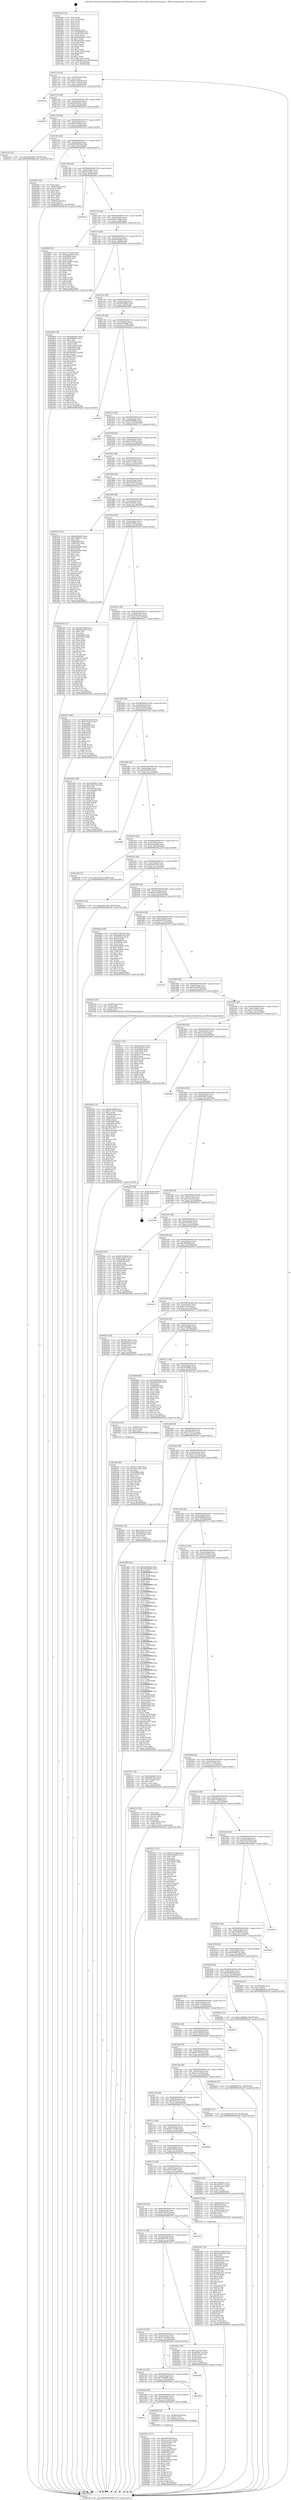 digraph "0x4016a0" {
  label = "0x4016a0 (/mnt/c/Users/mathe/Desktop/tcc/POCII/binaries/extr_reactosdllwin32vbscriptregexp.c_WriteCompactIndex_Final-ollvm.out::main(0))"
  labelloc = "t"
  node[shape=record]

  Entry [label="",width=0.3,height=0.3,shape=circle,fillcolor=black,style=filled]
  "0x401714" [label="{
     0x401714 [32]\l
     | [instrs]\l
     &nbsp;&nbsp;0x401714 \<+6\>: mov -0xc8(%rbp),%eax\l
     &nbsp;&nbsp;0x40171a \<+2\>: mov %eax,%ecx\l
     &nbsp;&nbsp;0x40171c \<+6\>: sub $0x8514a90b,%ecx\l
     &nbsp;&nbsp;0x401722 \<+6\>: mov %eax,-0xdc(%rbp)\l
     &nbsp;&nbsp;0x401728 \<+6\>: mov %ecx,-0xe0(%rbp)\l
     &nbsp;&nbsp;0x40172e \<+6\>: je 0000000000402aee \<main+0x144e\>\l
  }"]
  "0x402aee" [label="{
     0x402aee\l
  }", style=dashed]
  "0x401734" [label="{
     0x401734 [28]\l
     | [instrs]\l
     &nbsp;&nbsp;0x401734 \<+5\>: jmp 0000000000401739 \<main+0x99\>\l
     &nbsp;&nbsp;0x401739 \<+6\>: mov -0xdc(%rbp),%eax\l
     &nbsp;&nbsp;0x40173f \<+5\>: sub $0x8ba26eca,%eax\l
     &nbsp;&nbsp;0x401744 \<+6\>: mov %eax,-0xe4(%rbp)\l
     &nbsp;&nbsp;0x40174a \<+6\>: je 0000000000402625 \<main+0xf85\>\l
  }"]
  Exit [label="",width=0.3,height=0.3,shape=circle,fillcolor=black,style=filled,peripheries=2]
  "0x402625" [label="{
     0x402625\l
  }", style=dashed]
  "0x401750" [label="{
     0x401750 [28]\l
     | [instrs]\l
     &nbsp;&nbsp;0x401750 \<+5\>: jmp 0000000000401755 \<main+0xb5\>\l
     &nbsp;&nbsp;0x401755 \<+6\>: mov -0xdc(%rbp),%eax\l
     &nbsp;&nbsp;0x40175b \<+5\>: sub $0x91f1f8a2,%eax\l
     &nbsp;&nbsp;0x401760 \<+6\>: mov %eax,-0xe8(%rbp)\l
     &nbsp;&nbsp;0x401766 \<+6\>: je 0000000000402322 \<main+0xc82\>\l
  }"]
  "0x4025bc" [label="{
     0x4025bc [90]\l
     | [instrs]\l
     &nbsp;&nbsp;0x4025bc \<+5\>: mov $0x627110b0,%ecx\l
     &nbsp;&nbsp;0x4025c1 \<+5\>: mov $0xeb6153ee,%edx\l
     &nbsp;&nbsp;0x4025c6 \<+2\>: xor %esi,%esi\l
     &nbsp;&nbsp;0x4025c8 \<+8\>: mov 0x405068,%r8d\l
     &nbsp;&nbsp;0x4025d0 \<+8\>: mov 0x405054,%r9d\l
     &nbsp;&nbsp;0x4025d8 \<+3\>: sub $0x1,%esi\l
     &nbsp;&nbsp;0x4025db \<+3\>: mov %r8d,%r10d\l
     &nbsp;&nbsp;0x4025de \<+3\>: add %esi,%r10d\l
     &nbsp;&nbsp;0x4025e1 \<+4\>: imul %r10d,%r8d\l
     &nbsp;&nbsp;0x4025e5 \<+4\>: and $0x1,%r8d\l
     &nbsp;&nbsp;0x4025e9 \<+4\>: cmp $0x0,%r8d\l
     &nbsp;&nbsp;0x4025ed \<+4\>: sete %r11b\l
     &nbsp;&nbsp;0x4025f1 \<+4\>: cmp $0xa,%r9d\l
     &nbsp;&nbsp;0x4025f5 \<+3\>: setl %bl\l
     &nbsp;&nbsp;0x4025f8 \<+3\>: mov %r11b,%r14b\l
     &nbsp;&nbsp;0x4025fb \<+3\>: and %bl,%r14b\l
     &nbsp;&nbsp;0x4025fe \<+3\>: xor %bl,%r11b\l
     &nbsp;&nbsp;0x402601 \<+3\>: or %r11b,%r14b\l
     &nbsp;&nbsp;0x402604 \<+4\>: test $0x1,%r14b\l
     &nbsp;&nbsp;0x402608 \<+3\>: cmovne %edx,%ecx\l
     &nbsp;&nbsp;0x40260b \<+6\>: mov %ecx,-0xc8(%rbp)\l
     &nbsp;&nbsp;0x402611 \<+5\>: jmp 0000000000402c0f \<main+0x156f\>\l
  }"]
  "0x402322" [label="{
     0x402322 [15]\l
     | [instrs]\l
     &nbsp;&nbsp;0x402322 \<+10\>: movl $0x28b79b53,-0xc8(%rbp)\l
     &nbsp;&nbsp;0x40232c \<+5\>: jmp 0000000000402c0f \<main+0x156f\>\l
  }"]
  "0x40176c" [label="{
     0x40176c [28]\l
     | [instrs]\l
     &nbsp;&nbsp;0x40176c \<+5\>: jmp 0000000000401771 \<main+0xd1\>\l
     &nbsp;&nbsp;0x401771 \<+6\>: mov -0xdc(%rbp),%eax\l
     &nbsp;&nbsp;0x401777 \<+5\>: sub $0x9b8b3ecb,%eax\l
     &nbsp;&nbsp;0x40177c \<+6\>: mov %eax,-0xec(%rbp)\l
     &nbsp;&nbsp;0x401782 \<+6\>: je 00000000004024f7 \<main+0xe57\>\l
  }"]
  "0x4023fb" [label="{
     0x4023fb [173]\l
     | [instrs]\l
     &nbsp;&nbsp;0x4023fb \<+5\>: mov $0x3b750df4,%ecx\l
     &nbsp;&nbsp;0x402400 \<+5\>: mov $0x517051c0,%edx\l
     &nbsp;&nbsp;0x402405 \<+3\>: mov $0x1,%r8b\l
     &nbsp;&nbsp;0x402408 \<+7\>: mov -0x88(%rbp),%rsi\l
     &nbsp;&nbsp;0x40240f \<+3\>: mov %rax,(%rsi)\l
     &nbsp;&nbsp;0x402412 \<+4\>: mov -0x80(%rbp),%rax\l
     &nbsp;&nbsp;0x402416 \<+6\>: movl $0x0,(%rax)\l
     &nbsp;&nbsp;0x40241c \<+8\>: mov 0x405068,%r9d\l
     &nbsp;&nbsp;0x402424 \<+8\>: mov 0x405054,%r10d\l
     &nbsp;&nbsp;0x40242c \<+3\>: mov %r9d,%r11d\l
     &nbsp;&nbsp;0x40242f \<+7\>: add $0x50e10edf,%r11d\l
     &nbsp;&nbsp;0x402436 \<+4\>: sub $0x1,%r11d\l
     &nbsp;&nbsp;0x40243a \<+7\>: sub $0x50e10edf,%r11d\l
     &nbsp;&nbsp;0x402441 \<+4\>: imul %r11d,%r9d\l
     &nbsp;&nbsp;0x402445 \<+4\>: and $0x1,%r9d\l
     &nbsp;&nbsp;0x402449 \<+4\>: cmp $0x0,%r9d\l
     &nbsp;&nbsp;0x40244d \<+3\>: sete %bl\l
     &nbsp;&nbsp;0x402450 \<+4\>: cmp $0xa,%r10d\l
     &nbsp;&nbsp;0x402454 \<+4\>: setl %r14b\l
     &nbsp;&nbsp;0x402458 \<+3\>: mov %bl,%r15b\l
     &nbsp;&nbsp;0x40245b \<+4\>: xor $0xff,%r15b\l
     &nbsp;&nbsp;0x40245f \<+3\>: mov %r14b,%r12b\l
     &nbsp;&nbsp;0x402462 \<+4\>: xor $0xff,%r12b\l
     &nbsp;&nbsp;0x402466 \<+4\>: xor $0x0,%r8b\l
     &nbsp;&nbsp;0x40246a \<+3\>: mov %r15b,%r13b\l
     &nbsp;&nbsp;0x40246d \<+4\>: and $0x0,%r13b\l
     &nbsp;&nbsp;0x402471 \<+3\>: and %r8b,%bl\l
     &nbsp;&nbsp;0x402474 \<+3\>: mov %r12b,%al\l
     &nbsp;&nbsp;0x402477 \<+2\>: and $0x0,%al\l
     &nbsp;&nbsp;0x402479 \<+3\>: and %r8b,%r14b\l
     &nbsp;&nbsp;0x40247c \<+3\>: or %bl,%r13b\l
     &nbsp;&nbsp;0x40247f \<+3\>: or %r14b,%al\l
     &nbsp;&nbsp;0x402482 \<+3\>: xor %al,%r13b\l
     &nbsp;&nbsp;0x402485 \<+3\>: or %r12b,%r15b\l
     &nbsp;&nbsp;0x402488 \<+4\>: xor $0xff,%r15b\l
     &nbsp;&nbsp;0x40248c \<+4\>: or $0x0,%r8b\l
     &nbsp;&nbsp;0x402490 \<+3\>: and %r8b,%r15b\l
     &nbsp;&nbsp;0x402493 \<+3\>: or %r15b,%r13b\l
     &nbsp;&nbsp;0x402496 \<+4\>: test $0x1,%r13b\l
     &nbsp;&nbsp;0x40249a \<+3\>: cmovne %edx,%ecx\l
     &nbsp;&nbsp;0x40249d \<+6\>: mov %ecx,-0xc8(%rbp)\l
     &nbsp;&nbsp;0x4024a3 \<+5\>: jmp 0000000000402c0f \<main+0x156f\>\l
  }"]
  "0x4024f7" [label="{
     0x4024f7 [42]\l
     | [instrs]\l
     &nbsp;&nbsp;0x4024f7 \<+2\>: xor %eax,%eax\l
     &nbsp;&nbsp;0x4024f9 \<+4\>: mov -0x80(%rbp),%rcx\l
     &nbsp;&nbsp;0x4024fd \<+2\>: mov (%rcx),%edx\l
     &nbsp;&nbsp;0x4024ff \<+2\>: mov %eax,%esi\l
     &nbsp;&nbsp;0x402501 \<+2\>: sub %edx,%esi\l
     &nbsp;&nbsp;0x402503 \<+2\>: mov %eax,%edx\l
     &nbsp;&nbsp;0x402505 \<+3\>: sub $0x1,%edx\l
     &nbsp;&nbsp;0x402508 \<+2\>: add %edx,%esi\l
     &nbsp;&nbsp;0x40250a \<+2\>: sub %esi,%eax\l
     &nbsp;&nbsp;0x40250c \<+4\>: mov -0x80(%rbp),%rcx\l
     &nbsp;&nbsp;0x402510 \<+2\>: mov %eax,(%rcx)\l
     &nbsp;&nbsp;0x402512 \<+10\>: movl $0x6f807791,-0xc8(%rbp)\l
     &nbsp;&nbsp;0x40251c \<+5\>: jmp 0000000000402c0f \<main+0x156f\>\l
  }"]
  "0x401788" [label="{
     0x401788 [28]\l
     | [instrs]\l
     &nbsp;&nbsp;0x401788 \<+5\>: jmp 000000000040178d \<main+0xed\>\l
     &nbsp;&nbsp;0x40178d \<+6\>: mov -0xdc(%rbp),%eax\l
     &nbsp;&nbsp;0x401793 \<+5\>: sub $0x9e2ec85c,%eax\l
     &nbsp;&nbsp;0x401798 \<+6\>: mov %eax,-0xf0(%rbp)\l
     &nbsp;&nbsp;0x40179e \<+6\>: je 0000000000402b45 \<main+0x14a5\>\l
  }"]
  "0x402186" [label="{
     0x402186 [178]\l
     | [instrs]\l
     &nbsp;&nbsp;0x402186 \<+5\>: mov $0x8514a90b,%ecx\l
     &nbsp;&nbsp;0x40218b \<+5\>: mov $0xe0a4a2db,%edx\l
     &nbsp;&nbsp;0x402190 \<+3\>: mov $0x1,%sil\l
     &nbsp;&nbsp;0x402193 \<+7\>: mov -0x98(%rbp),%rdi\l
     &nbsp;&nbsp;0x40219a \<+3\>: mov %rax,(%rdi)\l
     &nbsp;&nbsp;0x40219d \<+7\>: mov -0x90(%rbp),%rax\l
     &nbsp;&nbsp;0x4021a4 \<+6\>: movl $0x0,(%rax)\l
     &nbsp;&nbsp;0x4021aa \<+8\>: mov 0x405068,%r8d\l
     &nbsp;&nbsp;0x4021b2 \<+8\>: mov 0x405054,%r9d\l
     &nbsp;&nbsp;0x4021ba \<+3\>: mov %r8d,%r10d\l
     &nbsp;&nbsp;0x4021bd \<+7\>: add $0xbb8ed37c,%r10d\l
     &nbsp;&nbsp;0x4021c4 \<+4\>: sub $0x1,%r10d\l
     &nbsp;&nbsp;0x4021c8 \<+7\>: sub $0xbb8ed37c,%r10d\l
     &nbsp;&nbsp;0x4021cf \<+4\>: imul %r10d,%r8d\l
     &nbsp;&nbsp;0x4021d3 \<+4\>: and $0x1,%r8d\l
     &nbsp;&nbsp;0x4021d7 \<+4\>: cmp $0x0,%r8d\l
     &nbsp;&nbsp;0x4021db \<+4\>: sete %r11b\l
     &nbsp;&nbsp;0x4021df \<+4\>: cmp $0xa,%r9d\l
     &nbsp;&nbsp;0x4021e3 \<+3\>: setl %bl\l
     &nbsp;&nbsp;0x4021e6 \<+3\>: mov %r11b,%r14b\l
     &nbsp;&nbsp;0x4021e9 \<+4\>: xor $0xff,%r14b\l
     &nbsp;&nbsp;0x4021ed \<+3\>: mov %bl,%r15b\l
     &nbsp;&nbsp;0x4021f0 \<+4\>: xor $0xff,%r15b\l
     &nbsp;&nbsp;0x4021f4 \<+4\>: xor $0x0,%sil\l
     &nbsp;&nbsp;0x4021f8 \<+3\>: mov %r14b,%r12b\l
     &nbsp;&nbsp;0x4021fb \<+4\>: and $0x0,%r12b\l
     &nbsp;&nbsp;0x4021ff \<+3\>: and %sil,%r11b\l
     &nbsp;&nbsp;0x402202 \<+3\>: mov %r15b,%r13b\l
     &nbsp;&nbsp;0x402205 \<+4\>: and $0x0,%r13b\l
     &nbsp;&nbsp;0x402209 \<+3\>: and %sil,%bl\l
     &nbsp;&nbsp;0x40220c \<+3\>: or %r11b,%r12b\l
     &nbsp;&nbsp;0x40220f \<+3\>: or %bl,%r13b\l
     &nbsp;&nbsp;0x402212 \<+3\>: xor %r13b,%r12b\l
     &nbsp;&nbsp;0x402215 \<+3\>: or %r15b,%r14b\l
     &nbsp;&nbsp;0x402218 \<+4\>: xor $0xff,%r14b\l
     &nbsp;&nbsp;0x40221c \<+4\>: or $0x0,%sil\l
     &nbsp;&nbsp;0x402220 \<+3\>: and %sil,%r14b\l
     &nbsp;&nbsp;0x402223 \<+3\>: or %r14b,%r12b\l
     &nbsp;&nbsp;0x402226 \<+4\>: test $0x1,%r12b\l
     &nbsp;&nbsp;0x40222a \<+3\>: cmovne %edx,%ecx\l
     &nbsp;&nbsp;0x40222d \<+6\>: mov %ecx,-0xc8(%rbp)\l
     &nbsp;&nbsp;0x402233 \<+5\>: jmp 0000000000402c0f \<main+0x156f\>\l
  }"]
  "0x402b45" [label="{
     0x402b45\l
  }", style=dashed]
  "0x4017a4" [label="{
     0x4017a4 [28]\l
     | [instrs]\l
     &nbsp;&nbsp;0x4017a4 \<+5\>: jmp 00000000004017a9 \<main+0x109\>\l
     &nbsp;&nbsp;0x4017a9 \<+6\>: mov -0xdc(%rbp),%eax\l
     &nbsp;&nbsp;0x4017af \<+5\>: sub $0x9e6130aa,%eax\l
     &nbsp;&nbsp;0x4017b4 \<+6\>: mov %eax,-0xf4(%rbp)\l
     &nbsp;&nbsp;0x4017ba \<+6\>: je 0000000000402892 \<main+0x11f2\>\l
  }"]
  "0x40201c" [label="{
     0x40201c [117]\l
     | [instrs]\l
     &nbsp;&nbsp;0x40201c \<+5\>: mov $0x4ef0b406,%ecx\l
     &nbsp;&nbsp;0x402021 \<+5\>: mov $0x51a1ea03,%edx\l
     &nbsp;&nbsp;0x402026 \<+7\>: mov -0xb0(%rbp),%rdi\l
     &nbsp;&nbsp;0x40202d \<+2\>: mov %eax,(%rdi)\l
     &nbsp;&nbsp;0x40202f \<+7\>: mov -0xb0(%rbp),%rdi\l
     &nbsp;&nbsp;0x402036 \<+2\>: mov (%rdi),%eax\l
     &nbsp;&nbsp;0x402038 \<+3\>: mov %eax,-0x30(%rbp)\l
     &nbsp;&nbsp;0x40203b \<+7\>: mov 0x405068,%eax\l
     &nbsp;&nbsp;0x402042 \<+7\>: mov 0x405054,%esi\l
     &nbsp;&nbsp;0x402049 \<+3\>: mov %eax,%r8d\l
     &nbsp;&nbsp;0x40204c \<+7\>: add $0xb2c60b52,%r8d\l
     &nbsp;&nbsp;0x402053 \<+4\>: sub $0x1,%r8d\l
     &nbsp;&nbsp;0x402057 \<+7\>: sub $0xb2c60b52,%r8d\l
     &nbsp;&nbsp;0x40205e \<+4\>: imul %r8d,%eax\l
     &nbsp;&nbsp;0x402062 \<+3\>: and $0x1,%eax\l
     &nbsp;&nbsp;0x402065 \<+3\>: cmp $0x0,%eax\l
     &nbsp;&nbsp;0x402068 \<+4\>: sete %r9b\l
     &nbsp;&nbsp;0x40206c \<+3\>: cmp $0xa,%esi\l
     &nbsp;&nbsp;0x40206f \<+4\>: setl %r10b\l
     &nbsp;&nbsp;0x402073 \<+3\>: mov %r9b,%r11b\l
     &nbsp;&nbsp;0x402076 \<+3\>: and %r10b,%r11b\l
     &nbsp;&nbsp;0x402079 \<+3\>: xor %r10b,%r9b\l
     &nbsp;&nbsp;0x40207c \<+3\>: or %r9b,%r11b\l
     &nbsp;&nbsp;0x40207f \<+4\>: test $0x1,%r11b\l
     &nbsp;&nbsp;0x402083 \<+3\>: cmovne %edx,%ecx\l
     &nbsp;&nbsp;0x402086 \<+6\>: mov %ecx,-0xc8(%rbp)\l
     &nbsp;&nbsp;0x40208c \<+5\>: jmp 0000000000402c0f \<main+0x156f\>\l
  }"]
  "0x402892" [label="{
     0x402892 [91]\l
     | [instrs]\l
     &nbsp;&nbsp;0x402892 \<+5\>: mov $0x7274e144,%eax\l
     &nbsp;&nbsp;0x402897 \<+5\>: mov $0xebcad91b,%ecx\l
     &nbsp;&nbsp;0x40289c \<+7\>: mov 0x405068,%edx\l
     &nbsp;&nbsp;0x4028a3 \<+7\>: mov 0x405054,%esi\l
     &nbsp;&nbsp;0x4028aa \<+2\>: mov %edx,%edi\l
     &nbsp;&nbsp;0x4028ac \<+6\>: add $0xdacb8667,%edi\l
     &nbsp;&nbsp;0x4028b2 \<+3\>: sub $0x1,%edi\l
     &nbsp;&nbsp;0x4028b5 \<+6\>: sub $0xdacb8667,%edi\l
     &nbsp;&nbsp;0x4028bb \<+3\>: imul %edi,%edx\l
     &nbsp;&nbsp;0x4028be \<+3\>: and $0x1,%edx\l
     &nbsp;&nbsp;0x4028c1 \<+3\>: cmp $0x0,%edx\l
     &nbsp;&nbsp;0x4028c4 \<+4\>: sete %r8b\l
     &nbsp;&nbsp;0x4028c8 \<+3\>: cmp $0xa,%esi\l
     &nbsp;&nbsp;0x4028cb \<+4\>: setl %r9b\l
     &nbsp;&nbsp;0x4028cf \<+3\>: mov %r8b,%r10b\l
     &nbsp;&nbsp;0x4028d2 \<+3\>: and %r9b,%r10b\l
     &nbsp;&nbsp;0x4028d5 \<+3\>: xor %r9b,%r8b\l
     &nbsp;&nbsp;0x4028d8 \<+3\>: or %r8b,%r10b\l
     &nbsp;&nbsp;0x4028db \<+4\>: test $0x1,%r10b\l
     &nbsp;&nbsp;0x4028df \<+3\>: cmovne %ecx,%eax\l
     &nbsp;&nbsp;0x4028e2 \<+6\>: mov %eax,-0xc8(%rbp)\l
     &nbsp;&nbsp;0x4028e8 \<+5\>: jmp 0000000000402c0f \<main+0x156f\>\l
  }"]
  "0x4017c0" [label="{
     0x4017c0 [28]\l
     | [instrs]\l
     &nbsp;&nbsp;0x4017c0 \<+5\>: jmp 00000000004017c5 \<main+0x125\>\l
     &nbsp;&nbsp;0x4017c5 \<+6\>: mov -0xdc(%rbp),%eax\l
     &nbsp;&nbsp;0x4017cb \<+5\>: sub $0x9e99d592,%eax\l
     &nbsp;&nbsp;0x4017d0 \<+6\>: mov %eax,-0xf8(%rbp)\l
     &nbsp;&nbsp;0x4017d6 \<+6\>: je 00000000004026a0 \<main+0x1000\>\l
  }"]
  "0x401d1c" [label="{
     0x401d1c\l
  }", style=dashed]
  "0x4026a0" [label="{
     0x4026a0\l
  }", style=dashed]
  "0x4017dc" [label="{
     0x4017dc [28]\l
     | [instrs]\l
     &nbsp;&nbsp;0x4017dc \<+5\>: jmp 00000000004017e1 \<main+0x141\>\l
     &nbsp;&nbsp;0x4017e1 \<+6\>: mov -0xdc(%rbp),%eax\l
     &nbsp;&nbsp;0x4017e7 \<+5\>: sub $0xa081890b,%eax\l
     &nbsp;&nbsp;0x4017ec \<+6\>: mov %eax,-0xfc(%rbp)\l
     &nbsp;&nbsp;0x4017f2 \<+6\>: je 00000000004029bf \<main+0x131f\>\l
  }"]
  "0x402009" [label="{
     0x402009 [19]\l
     | [instrs]\l
     &nbsp;&nbsp;0x402009 \<+7\>: mov -0xb8(%rbp),%rax\l
     &nbsp;&nbsp;0x402010 \<+3\>: mov (%rax),%rax\l
     &nbsp;&nbsp;0x402013 \<+4\>: mov 0x8(%rax),%rdi\l
     &nbsp;&nbsp;0x402017 \<+5\>: call 0000000000401060 \<atoi@plt\>\l
     | [calls]\l
     &nbsp;&nbsp;0x401060 \{1\} (unknown)\l
  }"]
  "0x4029bf" [label="{
     0x4029bf [159]\l
     | [instrs]\l
     &nbsp;&nbsp;0x4029bf \<+5\>: mov $0x42f08182,%eax\l
     &nbsp;&nbsp;0x4029c4 \<+5\>: mov $0x46fb482,%ecx\l
     &nbsp;&nbsp;0x4029c9 \<+2\>: mov $0x1,%dl\l
     &nbsp;&nbsp;0x4029cb \<+7\>: mov -0xc0(%rbp),%rsi\l
     &nbsp;&nbsp;0x4029d2 \<+2\>: mov (%rsi),%edi\l
     &nbsp;&nbsp;0x4029d4 \<+3\>: mov %edi,-0x2c(%rbp)\l
     &nbsp;&nbsp;0x4029d7 \<+7\>: mov 0x405068,%edi\l
     &nbsp;&nbsp;0x4029de \<+8\>: mov 0x405054,%r8d\l
     &nbsp;&nbsp;0x4029e6 \<+3\>: mov %edi,%r9d\l
     &nbsp;&nbsp;0x4029e9 \<+7\>: add $0x2619f17b,%r9d\l
     &nbsp;&nbsp;0x4029f0 \<+4\>: sub $0x1,%r9d\l
     &nbsp;&nbsp;0x4029f4 \<+7\>: sub $0x2619f17b,%r9d\l
     &nbsp;&nbsp;0x4029fb \<+4\>: imul %r9d,%edi\l
     &nbsp;&nbsp;0x4029ff \<+3\>: and $0x1,%edi\l
     &nbsp;&nbsp;0x402a02 \<+3\>: cmp $0x0,%edi\l
     &nbsp;&nbsp;0x402a05 \<+4\>: sete %r10b\l
     &nbsp;&nbsp;0x402a09 \<+4\>: cmp $0xa,%r8d\l
     &nbsp;&nbsp;0x402a0d \<+4\>: setl %r11b\l
     &nbsp;&nbsp;0x402a11 \<+3\>: mov %r10b,%bl\l
     &nbsp;&nbsp;0x402a14 \<+3\>: xor $0xff,%bl\l
     &nbsp;&nbsp;0x402a17 \<+3\>: mov %r11b,%r14b\l
     &nbsp;&nbsp;0x402a1a \<+4\>: xor $0xff,%r14b\l
     &nbsp;&nbsp;0x402a1e \<+3\>: xor $0x0,%dl\l
     &nbsp;&nbsp;0x402a21 \<+3\>: mov %bl,%r15b\l
     &nbsp;&nbsp;0x402a24 \<+4\>: and $0x0,%r15b\l
     &nbsp;&nbsp;0x402a28 \<+3\>: and %dl,%r10b\l
     &nbsp;&nbsp;0x402a2b \<+3\>: mov %r14b,%r12b\l
     &nbsp;&nbsp;0x402a2e \<+4\>: and $0x0,%r12b\l
     &nbsp;&nbsp;0x402a32 \<+3\>: and %dl,%r11b\l
     &nbsp;&nbsp;0x402a35 \<+3\>: or %r10b,%r15b\l
     &nbsp;&nbsp;0x402a38 \<+3\>: or %r11b,%r12b\l
     &nbsp;&nbsp;0x402a3b \<+3\>: xor %r12b,%r15b\l
     &nbsp;&nbsp;0x402a3e \<+3\>: or %r14b,%bl\l
     &nbsp;&nbsp;0x402a41 \<+3\>: xor $0xff,%bl\l
     &nbsp;&nbsp;0x402a44 \<+3\>: or $0x0,%dl\l
     &nbsp;&nbsp;0x402a47 \<+2\>: and %dl,%bl\l
     &nbsp;&nbsp;0x402a49 \<+3\>: or %bl,%r15b\l
     &nbsp;&nbsp;0x402a4c \<+4\>: test $0x1,%r15b\l
     &nbsp;&nbsp;0x402a50 \<+3\>: cmovne %ecx,%eax\l
     &nbsp;&nbsp;0x402a53 \<+6\>: mov %eax,-0xc8(%rbp)\l
     &nbsp;&nbsp;0x402a59 \<+5\>: jmp 0000000000402c0f \<main+0x156f\>\l
  }"]
  "0x4017f8" [label="{
     0x4017f8 [28]\l
     | [instrs]\l
     &nbsp;&nbsp;0x4017f8 \<+5\>: jmp 00000000004017fd \<main+0x15d\>\l
     &nbsp;&nbsp;0x4017fd \<+6\>: mov -0xdc(%rbp),%eax\l
     &nbsp;&nbsp;0x401803 \<+5\>: sub $0xadd75a96,%eax\l
     &nbsp;&nbsp;0x401808 \<+6\>: mov %eax,-0x100(%rbp)\l
     &nbsp;&nbsp;0x40180e \<+6\>: je 0000000000402842 \<main+0x11a2\>\l
  }"]
  "0x401d00" [label="{
     0x401d00 [28]\l
     | [instrs]\l
     &nbsp;&nbsp;0x401d00 \<+5\>: jmp 0000000000401d05 \<main+0x665\>\l
     &nbsp;&nbsp;0x401d05 \<+6\>: mov -0xdc(%rbp),%eax\l
     &nbsp;&nbsp;0x401d0b \<+5\>: sub $0x7a8fc87e,%eax\l
     &nbsp;&nbsp;0x401d10 \<+6\>: mov %eax,-0x1b8(%rbp)\l
     &nbsp;&nbsp;0x401d16 \<+6\>: je 0000000000402009 \<main+0x969\>\l
  }"]
  "0x402842" [label="{
     0x402842\l
  }", style=dashed]
  "0x401814" [label="{
     0x401814 [28]\l
     | [instrs]\l
     &nbsp;&nbsp;0x401814 \<+5\>: jmp 0000000000401819 \<main+0x179\>\l
     &nbsp;&nbsp;0x401819 \<+6\>: mov -0xdc(%rbp),%eax\l
     &nbsp;&nbsp;0x40181f \<+5\>: sub $0xb494990d,%eax\l
     &nbsp;&nbsp;0x401824 \<+6\>: mov %eax,-0x104(%rbp)\l
     &nbsp;&nbsp;0x40182a \<+6\>: je 0000000000402721 \<main+0x1081\>\l
  }"]
  "0x4020be" [label="{
     0x4020be\l
  }", style=dashed]
  "0x402721" [label="{
     0x402721\l
  }", style=dashed]
  "0x401830" [label="{
     0x401830 [28]\l
     | [instrs]\l
     &nbsp;&nbsp;0x401830 \<+5\>: jmp 0000000000401835 \<main+0x195\>\l
     &nbsp;&nbsp;0x401835 \<+6\>: mov -0xdc(%rbp),%eax\l
     &nbsp;&nbsp;0x40183b \<+5\>: sub $0xbc54272a,%eax\l
     &nbsp;&nbsp;0x401840 \<+6\>: mov %eax,-0x108(%rbp)\l
     &nbsp;&nbsp;0x401846 \<+6\>: je 000000000040286f \<main+0x11cf\>\l
  }"]
  "0x401ce4" [label="{
     0x401ce4 [28]\l
     | [instrs]\l
     &nbsp;&nbsp;0x401ce4 \<+5\>: jmp 0000000000401ce9 \<main+0x649\>\l
     &nbsp;&nbsp;0x401ce9 \<+6\>: mov -0xdc(%rbp),%eax\l
     &nbsp;&nbsp;0x401cef \<+5\>: sub $0x7358d2fc,%eax\l
     &nbsp;&nbsp;0x401cf4 \<+6\>: mov %eax,-0x1b4(%rbp)\l
     &nbsp;&nbsp;0x401cfa \<+6\>: je 00000000004020be \<main+0xa1e\>\l
  }"]
  "0x40286f" [label="{
     0x40286f\l
  }", style=dashed]
  "0x40184c" [label="{
     0x40184c [28]\l
     | [instrs]\l
     &nbsp;&nbsp;0x40184c \<+5\>: jmp 0000000000401851 \<main+0x1b1\>\l
     &nbsp;&nbsp;0x401851 \<+6\>: mov -0xdc(%rbp),%eax\l
     &nbsp;&nbsp;0x401857 \<+5\>: sub $0xbe714191,%eax\l
     &nbsp;&nbsp;0x40185c \<+6\>: mov %eax,-0x10c(%rbp)\l
     &nbsp;&nbsp;0x401862 \<+6\>: je 00000000004026ca \<main+0x102a\>\l
  }"]
  "0x402bdb" [label="{
     0x402bdb\l
  }", style=dashed]
  "0x4026ca" [label="{
     0x4026ca\l
  }", style=dashed]
  "0x401868" [label="{
     0x401868 [28]\l
     | [instrs]\l
     &nbsp;&nbsp;0x401868 \<+5\>: jmp 000000000040186d \<main+0x1cd\>\l
     &nbsp;&nbsp;0x40186d \<+6\>: mov -0xdc(%rbp),%eax\l
     &nbsp;&nbsp;0x401873 \<+5\>: sub $0xc6d038c0,%eax\l
     &nbsp;&nbsp;0x401878 \<+6\>: mov %eax,-0x110(%rbp)\l
     &nbsp;&nbsp;0x40187e \<+6\>: je 0000000000402a70 \<main+0x13d0\>\l
  }"]
  "0x401cc8" [label="{
     0x401cc8 [28]\l
     | [instrs]\l
     &nbsp;&nbsp;0x401cc8 \<+5\>: jmp 0000000000401ccd \<main+0x62d\>\l
     &nbsp;&nbsp;0x401ccd \<+6\>: mov -0xdc(%rbp),%eax\l
     &nbsp;&nbsp;0x401cd3 \<+5\>: sub $0x7274e144,%eax\l
     &nbsp;&nbsp;0x401cd8 \<+6\>: mov %eax,-0x1b0(%rbp)\l
     &nbsp;&nbsp;0x401cde \<+6\>: je 0000000000402bdb \<main+0x153b\>\l
  }"]
  "0x402a70" [label="{
     0x402a70\l
  }", style=dashed]
  "0x401884" [label="{
     0x401884 [28]\l
     | [instrs]\l
     &nbsp;&nbsp;0x401884 \<+5\>: jmp 0000000000401889 \<main+0x1e9\>\l
     &nbsp;&nbsp;0x401889 \<+6\>: mov -0xdc(%rbp),%eax\l
     &nbsp;&nbsp;0x40188f \<+5\>: sub $0xc9a440c3,%eax\l
     &nbsp;&nbsp;0x401894 \<+6\>: mov %eax,-0x114(%rbp)\l
     &nbsp;&nbsp;0x40189a \<+6\>: je 0000000000401f76 \<main+0x8d6\>\l
  }"]
  "0x4024b7" [label="{
     0x4024b7 [39]\l
     | [instrs]\l
     &nbsp;&nbsp;0x4024b7 \<+5\>: mov $0x312171ff,%eax\l
     &nbsp;&nbsp;0x4024bc \<+5\>: mov $0x4388b72e,%ecx\l
     &nbsp;&nbsp;0x4024c1 \<+4\>: mov -0x80(%rbp),%rdx\l
     &nbsp;&nbsp;0x4024c5 \<+2\>: mov (%rdx),%esi\l
     &nbsp;&nbsp;0x4024c7 \<+7\>: mov -0xa0(%rbp),%rdx\l
     &nbsp;&nbsp;0x4024ce \<+2\>: cmp (%rdx),%esi\l
     &nbsp;&nbsp;0x4024d0 \<+3\>: cmovl %ecx,%eax\l
     &nbsp;&nbsp;0x4024d3 \<+6\>: mov %eax,-0xc8(%rbp)\l
     &nbsp;&nbsp;0x4024d9 \<+5\>: jmp 0000000000402c0f \<main+0x156f\>\l
  }"]
  "0x401f76" [label="{
     0x401f76 [147]\l
     | [instrs]\l
     &nbsp;&nbsp;0x401f76 \<+5\>: mov $0x4ef0b406,%eax\l
     &nbsp;&nbsp;0x401f7b \<+5\>: mov $0x7a8fc87e,%ecx\l
     &nbsp;&nbsp;0x401f80 \<+2\>: mov $0x1,%dl\l
     &nbsp;&nbsp;0x401f82 \<+7\>: mov 0x405068,%esi\l
     &nbsp;&nbsp;0x401f89 \<+7\>: mov 0x405054,%edi\l
     &nbsp;&nbsp;0x401f90 \<+3\>: mov %esi,%r8d\l
     &nbsp;&nbsp;0x401f93 \<+7\>: add $0x8ba8ebf0,%r8d\l
     &nbsp;&nbsp;0x401f9a \<+4\>: sub $0x1,%r8d\l
     &nbsp;&nbsp;0x401f9e \<+7\>: sub $0x8ba8ebf0,%r8d\l
     &nbsp;&nbsp;0x401fa5 \<+4\>: imul %r8d,%esi\l
     &nbsp;&nbsp;0x401fa9 \<+3\>: and $0x1,%esi\l
     &nbsp;&nbsp;0x401fac \<+3\>: cmp $0x0,%esi\l
     &nbsp;&nbsp;0x401faf \<+4\>: sete %r9b\l
     &nbsp;&nbsp;0x401fb3 \<+3\>: cmp $0xa,%edi\l
     &nbsp;&nbsp;0x401fb6 \<+4\>: setl %r10b\l
     &nbsp;&nbsp;0x401fba \<+3\>: mov %r9b,%r11b\l
     &nbsp;&nbsp;0x401fbd \<+4\>: xor $0xff,%r11b\l
     &nbsp;&nbsp;0x401fc1 \<+3\>: mov %r10b,%bl\l
     &nbsp;&nbsp;0x401fc4 \<+3\>: xor $0xff,%bl\l
     &nbsp;&nbsp;0x401fc7 \<+3\>: xor $0x1,%dl\l
     &nbsp;&nbsp;0x401fca \<+3\>: mov %r11b,%r14b\l
     &nbsp;&nbsp;0x401fcd \<+4\>: and $0xff,%r14b\l
     &nbsp;&nbsp;0x401fd1 \<+3\>: and %dl,%r9b\l
     &nbsp;&nbsp;0x401fd4 \<+3\>: mov %bl,%r15b\l
     &nbsp;&nbsp;0x401fd7 \<+4\>: and $0xff,%r15b\l
     &nbsp;&nbsp;0x401fdb \<+3\>: and %dl,%r10b\l
     &nbsp;&nbsp;0x401fde \<+3\>: or %r9b,%r14b\l
     &nbsp;&nbsp;0x401fe1 \<+3\>: or %r10b,%r15b\l
     &nbsp;&nbsp;0x401fe4 \<+3\>: xor %r15b,%r14b\l
     &nbsp;&nbsp;0x401fe7 \<+3\>: or %bl,%r11b\l
     &nbsp;&nbsp;0x401fea \<+4\>: xor $0xff,%r11b\l
     &nbsp;&nbsp;0x401fee \<+3\>: or $0x1,%dl\l
     &nbsp;&nbsp;0x401ff1 \<+3\>: and %dl,%r11b\l
     &nbsp;&nbsp;0x401ff4 \<+3\>: or %r11b,%r14b\l
     &nbsp;&nbsp;0x401ff7 \<+4\>: test $0x1,%r14b\l
     &nbsp;&nbsp;0x401ffb \<+3\>: cmovne %ecx,%eax\l
     &nbsp;&nbsp;0x401ffe \<+6\>: mov %eax,-0xc8(%rbp)\l
     &nbsp;&nbsp;0x402004 \<+5\>: jmp 0000000000402c0f \<main+0x156f\>\l
  }"]
  "0x4018a0" [label="{
     0x4018a0 [28]\l
     | [instrs]\l
     &nbsp;&nbsp;0x4018a0 \<+5\>: jmp 00000000004018a5 \<main+0x205\>\l
     &nbsp;&nbsp;0x4018a5 \<+6\>: mov -0xdc(%rbp),%eax\l
     &nbsp;&nbsp;0x4018ab \<+5\>: sub $0xd4e78fc2,%eax\l
     &nbsp;&nbsp;0x4018b0 \<+6\>: mov %eax,-0x118(%rbp)\l
     &nbsp;&nbsp;0x4018b6 \<+6\>: je 0000000000402359 \<main+0xcb9\>\l
  }"]
  "0x401cac" [label="{
     0x401cac [28]\l
     | [instrs]\l
     &nbsp;&nbsp;0x401cac \<+5\>: jmp 0000000000401cb1 \<main+0x611\>\l
     &nbsp;&nbsp;0x401cb1 \<+6\>: mov -0xdc(%rbp),%eax\l
     &nbsp;&nbsp;0x401cb7 \<+5\>: sub $0x6f807791,%eax\l
     &nbsp;&nbsp;0x401cbc \<+6\>: mov %eax,-0x1ac(%rbp)\l
     &nbsp;&nbsp;0x401cc2 \<+6\>: je 00000000004024b7 \<main+0xe17\>\l
  }"]
  "0x402359" [label="{
     0x402359 [137]\l
     | [instrs]\l
     &nbsp;&nbsp;0x402359 \<+5\>: mov $0x3b750df4,%eax\l
     &nbsp;&nbsp;0x40235e \<+5\>: mov $0xf34aa554,%ecx\l
     &nbsp;&nbsp;0x402363 \<+2\>: mov $0x1,%dl\l
     &nbsp;&nbsp;0x402365 \<+2\>: xor %esi,%esi\l
     &nbsp;&nbsp;0x402367 \<+7\>: mov 0x405068,%edi\l
     &nbsp;&nbsp;0x40236e \<+8\>: mov 0x405054,%r8d\l
     &nbsp;&nbsp;0x402376 \<+3\>: sub $0x1,%esi\l
     &nbsp;&nbsp;0x402379 \<+3\>: mov %edi,%r9d\l
     &nbsp;&nbsp;0x40237c \<+3\>: add %esi,%r9d\l
     &nbsp;&nbsp;0x40237f \<+4\>: imul %r9d,%edi\l
     &nbsp;&nbsp;0x402383 \<+3\>: and $0x1,%edi\l
     &nbsp;&nbsp;0x402386 \<+3\>: cmp $0x0,%edi\l
     &nbsp;&nbsp;0x402389 \<+4\>: sete %r10b\l
     &nbsp;&nbsp;0x40238d \<+4\>: cmp $0xa,%r8d\l
     &nbsp;&nbsp;0x402391 \<+4\>: setl %r11b\l
     &nbsp;&nbsp;0x402395 \<+3\>: mov %r10b,%bl\l
     &nbsp;&nbsp;0x402398 \<+3\>: xor $0xff,%bl\l
     &nbsp;&nbsp;0x40239b \<+3\>: mov %r11b,%r14b\l
     &nbsp;&nbsp;0x40239e \<+4\>: xor $0xff,%r14b\l
     &nbsp;&nbsp;0x4023a2 \<+3\>: xor $0x1,%dl\l
     &nbsp;&nbsp;0x4023a5 \<+3\>: mov %bl,%r15b\l
     &nbsp;&nbsp;0x4023a8 \<+4\>: and $0xff,%r15b\l
     &nbsp;&nbsp;0x4023ac \<+3\>: and %dl,%r10b\l
     &nbsp;&nbsp;0x4023af \<+3\>: mov %r14b,%r12b\l
     &nbsp;&nbsp;0x4023b2 \<+4\>: and $0xff,%r12b\l
     &nbsp;&nbsp;0x4023b6 \<+3\>: and %dl,%r11b\l
     &nbsp;&nbsp;0x4023b9 \<+3\>: or %r10b,%r15b\l
     &nbsp;&nbsp;0x4023bc \<+3\>: or %r11b,%r12b\l
     &nbsp;&nbsp;0x4023bf \<+3\>: xor %r12b,%r15b\l
     &nbsp;&nbsp;0x4023c2 \<+3\>: or %r14b,%bl\l
     &nbsp;&nbsp;0x4023c5 \<+3\>: xor $0xff,%bl\l
     &nbsp;&nbsp;0x4023c8 \<+3\>: or $0x1,%dl\l
     &nbsp;&nbsp;0x4023cb \<+2\>: and %dl,%bl\l
     &nbsp;&nbsp;0x4023cd \<+3\>: or %bl,%r15b\l
     &nbsp;&nbsp;0x4023d0 \<+4\>: test $0x1,%r15b\l
     &nbsp;&nbsp;0x4023d4 \<+3\>: cmovne %ecx,%eax\l
     &nbsp;&nbsp;0x4023d7 \<+6\>: mov %eax,-0xc8(%rbp)\l
     &nbsp;&nbsp;0x4023dd \<+5\>: jmp 0000000000402c0f \<main+0x156f\>\l
  }"]
  "0x4018bc" [label="{
     0x4018bc [28]\l
     | [instrs]\l
     &nbsp;&nbsp;0x4018bc \<+5\>: jmp 00000000004018c1 \<main+0x221\>\l
     &nbsp;&nbsp;0x4018c1 \<+6\>: mov -0xdc(%rbp),%eax\l
     &nbsp;&nbsp;0x4018c7 \<+5\>: sub $0xd5be6e2a,%eax\l
     &nbsp;&nbsp;0x4018cc \<+6\>: mov %eax,-0x11c(%rbp)\l
     &nbsp;&nbsp;0x4018d2 \<+6\>: je 0000000000402271 \<main+0xbd1\>\l
  }"]
  "0x402795" [label="{
     0x402795\l
  }", style=dashed]
  "0x402271" [label="{
     0x402271 [86]\l
     | [instrs]\l
     &nbsp;&nbsp;0x402271 \<+5\>: mov $0x9e2ec85c,%eax\l
     &nbsp;&nbsp;0x402276 \<+5\>: mov $0x1e7ea14,%ecx\l
     &nbsp;&nbsp;0x40227b \<+2\>: xor %edx,%edx\l
     &nbsp;&nbsp;0x40227d \<+7\>: mov 0x405068,%esi\l
     &nbsp;&nbsp;0x402284 \<+7\>: mov 0x405054,%edi\l
     &nbsp;&nbsp;0x40228b \<+3\>: sub $0x1,%edx\l
     &nbsp;&nbsp;0x40228e \<+3\>: mov %esi,%r8d\l
     &nbsp;&nbsp;0x402291 \<+3\>: add %edx,%r8d\l
     &nbsp;&nbsp;0x402294 \<+4\>: imul %r8d,%esi\l
     &nbsp;&nbsp;0x402298 \<+3\>: and $0x1,%esi\l
     &nbsp;&nbsp;0x40229b \<+3\>: cmp $0x0,%esi\l
     &nbsp;&nbsp;0x40229e \<+4\>: sete %r9b\l
     &nbsp;&nbsp;0x4022a2 \<+3\>: cmp $0xa,%edi\l
     &nbsp;&nbsp;0x4022a5 \<+4\>: setl %r10b\l
     &nbsp;&nbsp;0x4022a9 \<+3\>: mov %r9b,%r11b\l
     &nbsp;&nbsp;0x4022ac \<+3\>: and %r10b,%r11b\l
     &nbsp;&nbsp;0x4022af \<+3\>: xor %r10b,%r9b\l
     &nbsp;&nbsp;0x4022b2 \<+3\>: or %r9b,%r11b\l
     &nbsp;&nbsp;0x4022b5 \<+4\>: test $0x1,%r11b\l
     &nbsp;&nbsp;0x4022b9 \<+3\>: cmovne %ecx,%eax\l
     &nbsp;&nbsp;0x4022bc \<+6\>: mov %eax,-0xc8(%rbp)\l
     &nbsp;&nbsp;0x4022c2 \<+5\>: jmp 0000000000402c0f \<main+0x156f\>\l
  }"]
  "0x4018d8" [label="{
     0x4018d8 [28]\l
     | [instrs]\l
     &nbsp;&nbsp;0x4018d8 \<+5\>: jmp 00000000004018dd \<main+0x23d\>\l
     &nbsp;&nbsp;0x4018dd \<+6\>: mov -0xdc(%rbp),%eax\l
     &nbsp;&nbsp;0x4018e3 \<+5\>: sub $0xdbb2abcf,%eax\l
     &nbsp;&nbsp;0x4018e8 \<+6\>: mov %eax,-0x120(%rbp)\l
     &nbsp;&nbsp;0x4018ee \<+6\>: je 0000000000401d26 \<main+0x686\>\l
  }"]
  "0x401c90" [label="{
     0x401c90 [28]\l
     | [instrs]\l
     &nbsp;&nbsp;0x401c90 \<+5\>: jmp 0000000000401c95 \<main+0x5f5\>\l
     &nbsp;&nbsp;0x401c95 \<+6\>: mov -0xdc(%rbp),%eax\l
     &nbsp;&nbsp;0x401c9b \<+5\>: sub $0x6f22d533,%eax\l
     &nbsp;&nbsp;0x401ca0 \<+6\>: mov %eax,-0x1a8(%rbp)\l
     &nbsp;&nbsp;0x401ca6 \<+6\>: je 0000000000402795 \<main+0x10f5\>\l
  }"]
  "0x401d26" [label="{
     0x401d26 [106]\l
     | [instrs]\l
     &nbsp;&nbsp;0x401d26 \<+5\>: mov $0xc6d038c0,%eax\l
     &nbsp;&nbsp;0x401d2b \<+5\>: mov $0x252013a8,%ecx\l
     &nbsp;&nbsp;0x401d30 \<+2\>: mov $0x1,%dl\l
     &nbsp;&nbsp;0x401d32 \<+7\>: mov -0xc2(%rbp),%sil\l
     &nbsp;&nbsp;0x401d39 \<+7\>: mov -0xc1(%rbp),%dil\l
     &nbsp;&nbsp;0x401d40 \<+3\>: mov %sil,%r8b\l
     &nbsp;&nbsp;0x401d43 \<+4\>: xor $0xff,%r8b\l
     &nbsp;&nbsp;0x401d47 \<+3\>: mov %dil,%r9b\l
     &nbsp;&nbsp;0x401d4a \<+4\>: xor $0xff,%r9b\l
     &nbsp;&nbsp;0x401d4e \<+3\>: xor $0x0,%dl\l
     &nbsp;&nbsp;0x401d51 \<+3\>: mov %r8b,%r10b\l
     &nbsp;&nbsp;0x401d54 \<+4\>: and $0x0,%r10b\l
     &nbsp;&nbsp;0x401d58 \<+3\>: and %dl,%sil\l
     &nbsp;&nbsp;0x401d5b \<+3\>: mov %r9b,%r11b\l
     &nbsp;&nbsp;0x401d5e \<+4\>: and $0x0,%r11b\l
     &nbsp;&nbsp;0x401d62 \<+3\>: and %dl,%dil\l
     &nbsp;&nbsp;0x401d65 \<+3\>: or %sil,%r10b\l
     &nbsp;&nbsp;0x401d68 \<+3\>: or %dil,%r11b\l
     &nbsp;&nbsp;0x401d6b \<+3\>: xor %r11b,%r10b\l
     &nbsp;&nbsp;0x401d6e \<+3\>: or %r9b,%r8b\l
     &nbsp;&nbsp;0x401d71 \<+4\>: xor $0xff,%r8b\l
     &nbsp;&nbsp;0x401d75 \<+3\>: or $0x0,%dl\l
     &nbsp;&nbsp;0x401d78 \<+3\>: and %dl,%r8b\l
     &nbsp;&nbsp;0x401d7b \<+3\>: or %r8b,%r10b\l
     &nbsp;&nbsp;0x401d7e \<+4\>: test $0x1,%r10b\l
     &nbsp;&nbsp;0x401d82 \<+3\>: cmovne %ecx,%eax\l
     &nbsp;&nbsp;0x401d85 \<+6\>: mov %eax,-0xc8(%rbp)\l
     &nbsp;&nbsp;0x401d8b \<+5\>: jmp 0000000000402c0f \<main+0x156f\>\l
  }"]
  "0x4018f4" [label="{
     0x4018f4 [28]\l
     | [instrs]\l
     &nbsp;&nbsp;0x4018f4 \<+5\>: jmp 00000000004018f9 \<main+0x259\>\l
     &nbsp;&nbsp;0x4018f9 \<+6\>: mov -0xdc(%rbp),%eax\l
     &nbsp;&nbsp;0x4018ff \<+5\>: sub $0xde44f975,%eax\l
     &nbsp;&nbsp;0x401904 \<+6\>: mov %eax,-0x124(%rbp)\l
     &nbsp;&nbsp;0x40190a \<+6\>: je 00000000004026fd \<main+0x105d\>\l
  }"]
  "0x402c0f" [label="{
     0x402c0f [5]\l
     | [instrs]\l
     &nbsp;&nbsp;0x402c0f \<+5\>: jmp 0000000000401714 \<main+0x74\>\l
  }"]
  "0x4016a0" [label="{
     0x4016a0 [116]\l
     | [instrs]\l
     &nbsp;&nbsp;0x4016a0 \<+1\>: push %rbp\l
     &nbsp;&nbsp;0x4016a1 \<+3\>: mov %rsp,%rbp\l
     &nbsp;&nbsp;0x4016a4 \<+2\>: push %r15\l
     &nbsp;&nbsp;0x4016a6 \<+2\>: push %r14\l
     &nbsp;&nbsp;0x4016a8 \<+2\>: push %r13\l
     &nbsp;&nbsp;0x4016aa \<+2\>: push %r12\l
     &nbsp;&nbsp;0x4016ac \<+1\>: push %rbx\l
     &nbsp;&nbsp;0x4016ad \<+7\>: sub $0x1a8,%rsp\l
     &nbsp;&nbsp;0x4016b4 \<+7\>: mov 0x405068,%eax\l
     &nbsp;&nbsp;0x4016bb \<+7\>: mov 0x405054,%ecx\l
     &nbsp;&nbsp;0x4016c2 \<+2\>: mov %eax,%edx\l
     &nbsp;&nbsp;0x4016c4 \<+6\>: add $0xb044a0f7,%edx\l
     &nbsp;&nbsp;0x4016ca \<+3\>: sub $0x1,%edx\l
     &nbsp;&nbsp;0x4016cd \<+6\>: sub $0xb044a0f7,%edx\l
     &nbsp;&nbsp;0x4016d3 \<+3\>: imul %edx,%eax\l
     &nbsp;&nbsp;0x4016d6 \<+3\>: and $0x1,%eax\l
     &nbsp;&nbsp;0x4016d9 \<+3\>: cmp $0x0,%eax\l
     &nbsp;&nbsp;0x4016dc \<+4\>: sete %r8b\l
     &nbsp;&nbsp;0x4016e0 \<+4\>: and $0x1,%r8b\l
     &nbsp;&nbsp;0x4016e4 \<+7\>: mov %r8b,-0xc2(%rbp)\l
     &nbsp;&nbsp;0x4016eb \<+3\>: cmp $0xa,%ecx\l
     &nbsp;&nbsp;0x4016ee \<+4\>: setl %r8b\l
     &nbsp;&nbsp;0x4016f2 \<+4\>: and $0x1,%r8b\l
     &nbsp;&nbsp;0x4016f6 \<+7\>: mov %r8b,-0xc1(%rbp)\l
     &nbsp;&nbsp;0x4016fd \<+10\>: movl $0xdbb2abcf,-0xc8(%rbp)\l
     &nbsp;&nbsp;0x401707 \<+6\>: mov %edi,-0xcc(%rbp)\l
     &nbsp;&nbsp;0x40170d \<+7\>: mov %rsi,-0xd8(%rbp)\l
  }"]
  "0x402155" [label="{
     0x402155 [49]\l
     | [instrs]\l
     &nbsp;&nbsp;0x402155 \<+7\>: mov -0xa8(%rbp),%rax\l
     &nbsp;&nbsp;0x40215c \<+7\>: movq $0x64,(%rax)\l
     &nbsp;&nbsp;0x402163 \<+7\>: mov -0xa0(%rbp),%rax\l
     &nbsp;&nbsp;0x40216a \<+6\>: movl $0x1,(%rax)\l
     &nbsp;&nbsp;0x402170 \<+7\>: mov -0xa0(%rbp),%rax\l
     &nbsp;&nbsp;0x402177 \<+3\>: movslq (%rax),%rax\l
     &nbsp;&nbsp;0x40217a \<+4\>: shl $0x3,%rax\l
     &nbsp;&nbsp;0x40217e \<+3\>: mov %rax,%rdi\l
     &nbsp;&nbsp;0x402181 \<+5\>: call 0000000000401050 \<malloc@plt\>\l
     | [calls]\l
     &nbsp;&nbsp;0x401050 \{1\} (unknown)\l
  }"]
  "0x4026fd" [label="{
     0x4026fd\l
  }", style=dashed]
  "0x401910" [label="{
     0x401910 [28]\l
     | [instrs]\l
     &nbsp;&nbsp;0x401910 \<+5\>: jmp 0000000000401915 \<main+0x275\>\l
     &nbsp;&nbsp;0x401915 \<+6\>: mov -0xdc(%rbp),%eax\l
     &nbsp;&nbsp;0x40191b \<+5\>: sub $0xe0a4a2db,%eax\l
     &nbsp;&nbsp;0x401920 \<+6\>: mov %eax,-0x128(%rbp)\l
     &nbsp;&nbsp;0x401926 \<+6\>: je 0000000000402238 \<main+0xb98\>\l
  }"]
  "0x401c74" [label="{
     0x401c74 [28]\l
     | [instrs]\l
     &nbsp;&nbsp;0x401c74 \<+5\>: jmp 0000000000401c79 \<main+0x5d9\>\l
     &nbsp;&nbsp;0x401c79 \<+6\>: mov -0xdc(%rbp),%eax\l
     &nbsp;&nbsp;0x401c7f \<+5\>: sub $0x67efea87,%eax\l
     &nbsp;&nbsp;0x401c84 \<+6\>: mov %eax,-0x1a4(%rbp)\l
     &nbsp;&nbsp;0x401c8a \<+6\>: je 0000000000402155 \<main+0xab5\>\l
  }"]
  "0x402238" [label="{
     0x402238 [15]\l
     | [instrs]\l
     &nbsp;&nbsp;0x402238 \<+10\>: movl $0xec5c41d,-0xc8(%rbp)\l
     &nbsp;&nbsp;0x402242 \<+5\>: jmp 0000000000402c0f \<main+0x156f\>\l
  }"]
  "0x40192c" [label="{
     0x40192c [28]\l
     | [instrs]\l
     &nbsp;&nbsp;0x40192c \<+5\>: jmp 0000000000401931 \<main+0x291\>\l
     &nbsp;&nbsp;0x401931 \<+6\>: mov -0xdc(%rbp),%eax\l
     &nbsp;&nbsp;0x401937 \<+5\>: sub $0xeb6153ee,%eax\l
     &nbsp;&nbsp;0x40193c \<+6\>: mov %eax,-0x12c(%rbp)\l
     &nbsp;&nbsp;0x401942 \<+6\>: je 0000000000402616 \<main+0xf76\>\l
  }"]
  "0x4020a0" [label="{
     0x4020a0 [30]\l
     | [instrs]\l
     &nbsp;&nbsp;0x4020a0 \<+5\>: mov $0x7358d2fc,%eax\l
     &nbsp;&nbsp;0x4020a5 \<+5\>: mov $0x23f7b111,%ecx\l
     &nbsp;&nbsp;0x4020aa \<+3\>: mov -0x30(%rbp),%edx\l
     &nbsp;&nbsp;0x4020ad \<+3\>: cmp $0x1,%edx\l
     &nbsp;&nbsp;0x4020b0 \<+3\>: cmovl %ecx,%eax\l
     &nbsp;&nbsp;0x4020b3 \<+6\>: mov %eax,-0xc8(%rbp)\l
     &nbsp;&nbsp;0x4020b9 \<+5\>: jmp 0000000000402c0f \<main+0x156f\>\l
  }"]
  "0x402616" [label="{
     0x402616 [15]\l
     | [instrs]\l
     &nbsp;&nbsp;0x402616 \<+10\>: movl $0x9e6130aa,-0xc8(%rbp)\l
     &nbsp;&nbsp;0x402620 \<+5\>: jmp 0000000000402c0f \<main+0x156f\>\l
  }"]
  "0x401948" [label="{
     0x401948 [28]\l
     | [instrs]\l
     &nbsp;&nbsp;0x401948 \<+5\>: jmp 000000000040194d \<main+0x2ad\>\l
     &nbsp;&nbsp;0x40194d \<+6\>: mov -0xdc(%rbp),%eax\l
     &nbsp;&nbsp;0x401953 \<+5\>: sub $0xebcad91b,%eax\l
     &nbsp;&nbsp;0x401958 \<+6\>: mov %eax,-0x130(%rbp)\l
     &nbsp;&nbsp;0x40195e \<+6\>: je 00000000004028ed \<main+0x124d\>\l
  }"]
  "0x401c58" [label="{
     0x401c58 [28]\l
     | [instrs]\l
     &nbsp;&nbsp;0x401c58 \<+5\>: jmp 0000000000401c5d \<main+0x5bd\>\l
     &nbsp;&nbsp;0x401c5d \<+6\>: mov -0xdc(%rbp),%eax\l
     &nbsp;&nbsp;0x401c63 \<+5\>: sub $0x63e64763,%eax\l
     &nbsp;&nbsp;0x401c68 \<+6\>: mov %eax,-0x1a0(%rbp)\l
     &nbsp;&nbsp;0x401c6e \<+6\>: je 00000000004020a0 \<main+0xa00\>\l
  }"]
  "0x4028ed" [label="{
     0x4028ed [109]\l
     | [instrs]\l
     &nbsp;&nbsp;0x4028ed \<+5\>: mov $0x7274e144,%eax\l
     &nbsp;&nbsp;0x4028f2 \<+5\>: mov $0x49d6614d,%ecx\l
     &nbsp;&nbsp;0x4028f7 \<+7\>: mov -0xc0(%rbp),%rdx\l
     &nbsp;&nbsp;0x4028fe \<+6\>: movl $0x0,(%rdx)\l
     &nbsp;&nbsp;0x402904 \<+7\>: mov 0x405068,%esi\l
     &nbsp;&nbsp;0x40290b \<+7\>: mov 0x405054,%edi\l
     &nbsp;&nbsp;0x402912 \<+3\>: mov %esi,%r8d\l
     &nbsp;&nbsp;0x402915 \<+7\>: add $0x2e44fcf0,%r8d\l
     &nbsp;&nbsp;0x40291c \<+4\>: sub $0x1,%r8d\l
     &nbsp;&nbsp;0x402920 \<+7\>: sub $0x2e44fcf0,%r8d\l
     &nbsp;&nbsp;0x402927 \<+4\>: imul %r8d,%esi\l
     &nbsp;&nbsp;0x40292b \<+3\>: and $0x1,%esi\l
     &nbsp;&nbsp;0x40292e \<+3\>: cmp $0x0,%esi\l
     &nbsp;&nbsp;0x402931 \<+4\>: sete %r9b\l
     &nbsp;&nbsp;0x402935 \<+3\>: cmp $0xa,%edi\l
     &nbsp;&nbsp;0x402938 \<+4\>: setl %r10b\l
     &nbsp;&nbsp;0x40293c \<+3\>: mov %r9b,%r11b\l
     &nbsp;&nbsp;0x40293f \<+3\>: and %r10b,%r11b\l
     &nbsp;&nbsp;0x402942 \<+3\>: xor %r10b,%r9b\l
     &nbsp;&nbsp;0x402945 \<+3\>: or %r9b,%r11b\l
     &nbsp;&nbsp;0x402948 \<+4\>: test $0x1,%r11b\l
     &nbsp;&nbsp;0x40294c \<+3\>: cmovne %ecx,%eax\l
     &nbsp;&nbsp;0x40294f \<+6\>: mov %eax,-0xc8(%rbp)\l
     &nbsp;&nbsp;0x402955 \<+5\>: jmp 0000000000402c0f \<main+0x156f\>\l
  }"]
  "0x401964" [label="{
     0x401964 [28]\l
     | [instrs]\l
     &nbsp;&nbsp;0x401964 \<+5\>: jmp 0000000000401969 \<main+0x2c9\>\l
     &nbsp;&nbsp;0x401969 \<+6\>: mov -0xdc(%rbp),%eax\l
     &nbsp;&nbsp;0x40196f \<+5\>: sub $0xf30b7420,%eax\l
     &nbsp;&nbsp;0x401974 \<+6\>: mov %eax,-0x134(%rbp)\l
     &nbsp;&nbsp;0x40197a \<+6\>: je 0000000000401f55 \<main+0x8b5\>\l
  }"]
  "0x402b90" [label="{
     0x402b90\l
  }", style=dashed]
  "0x401f55" [label="{
     0x401f55\l
  }", style=dashed]
  "0x401980" [label="{
     0x401980 [28]\l
     | [instrs]\l
     &nbsp;&nbsp;0x401980 \<+5\>: jmp 0000000000401985 \<main+0x2e5\>\l
     &nbsp;&nbsp;0x401985 \<+6\>: mov -0xdc(%rbp),%eax\l
     &nbsp;&nbsp;0x40198b \<+5\>: sub $0xf34aa554,%eax\l
     &nbsp;&nbsp;0x401990 \<+6\>: mov %eax,-0x138(%rbp)\l
     &nbsp;&nbsp;0x401996 \<+6\>: je 00000000004023e2 \<main+0xd42\>\l
  }"]
  "0x401c3c" [label="{
     0x401c3c [28]\l
     | [instrs]\l
     &nbsp;&nbsp;0x401c3c \<+5\>: jmp 0000000000401c41 \<main+0x5a1\>\l
     &nbsp;&nbsp;0x401c41 \<+6\>: mov -0xdc(%rbp),%eax\l
     &nbsp;&nbsp;0x401c47 \<+5\>: sub $0x627110b0,%eax\l
     &nbsp;&nbsp;0x401c4c \<+6\>: mov %eax,-0x19c(%rbp)\l
     &nbsp;&nbsp;0x401c52 \<+6\>: je 0000000000402b90 \<main+0x14f0\>\l
  }"]
  "0x4023e2" [label="{
     0x4023e2 [25]\l
     | [instrs]\l
     &nbsp;&nbsp;0x4023e2 \<+7\>: mov -0x98(%rbp),%rax\l
     &nbsp;&nbsp;0x4023e9 \<+3\>: mov (%rax),%rdi\l
     &nbsp;&nbsp;0x4023ec \<+7\>: mov -0xa8(%rbp),%rax\l
     &nbsp;&nbsp;0x4023f3 \<+3\>: mov (%rax),%rsi\l
     &nbsp;&nbsp;0x4023f6 \<+5\>: call 00000000004015b0 \<WriteCompactIndex\>\l
     | [calls]\l
     &nbsp;&nbsp;0x4015b0 \{1\} (/mnt/c/Users/mathe/Desktop/tcc/POCII/binaries/extr_reactosdllwin32vbscriptregexp.c_WriteCompactIndex_Final-ollvm.out::WriteCompactIndex)\l
  }"]
  "0x40199c" [label="{
     0x40199c [28]\l
     | [instrs]\l
     &nbsp;&nbsp;0x40199c \<+5\>: jmp 00000000004019a1 \<main+0x301\>\l
     &nbsp;&nbsp;0x4019a1 \<+6\>: mov -0xdc(%rbp),%eax\l
     &nbsp;&nbsp;0x4019a7 \<+5\>: sub $0x1e7ea14,%eax\l
     &nbsp;&nbsp;0x4019ac \<+6\>: mov %eax,-0x13c(%rbp)\l
     &nbsp;&nbsp;0x4019b2 \<+6\>: je 00000000004022c7 \<main+0xc27\>\l
  }"]
  "0x40273a" [label="{
     0x40273a\l
  }", style=dashed]
  "0x4022c7" [label="{
     0x4022c7 [91]\l
     | [instrs]\l
     &nbsp;&nbsp;0x4022c7 \<+5\>: mov $0x9e2ec85c,%eax\l
     &nbsp;&nbsp;0x4022cc \<+5\>: mov $0x91f1f8a2,%ecx\l
     &nbsp;&nbsp;0x4022d1 \<+7\>: mov 0x405068,%edx\l
     &nbsp;&nbsp;0x4022d8 \<+7\>: mov 0x405054,%esi\l
     &nbsp;&nbsp;0x4022df \<+2\>: mov %edx,%edi\l
     &nbsp;&nbsp;0x4022e1 \<+6\>: add $0xb4711c9e,%edi\l
     &nbsp;&nbsp;0x4022e7 \<+3\>: sub $0x1,%edi\l
     &nbsp;&nbsp;0x4022ea \<+6\>: sub $0xb4711c9e,%edi\l
     &nbsp;&nbsp;0x4022f0 \<+3\>: imul %edi,%edx\l
     &nbsp;&nbsp;0x4022f3 \<+3\>: and $0x1,%edx\l
     &nbsp;&nbsp;0x4022f6 \<+3\>: cmp $0x0,%edx\l
     &nbsp;&nbsp;0x4022f9 \<+4\>: sete %r8b\l
     &nbsp;&nbsp;0x4022fd \<+3\>: cmp $0xa,%esi\l
     &nbsp;&nbsp;0x402300 \<+4\>: setl %r9b\l
     &nbsp;&nbsp;0x402304 \<+3\>: mov %r8b,%r10b\l
     &nbsp;&nbsp;0x402307 \<+3\>: and %r9b,%r10b\l
     &nbsp;&nbsp;0x40230a \<+3\>: xor %r9b,%r8b\l
     &nbsp;&nbsp;0x40230d \<+3\>: or %r8b,%r10b\l
     &nbsp;&nbsp;0x402310 \<+4\>: test $0x1,%r10b\l
     &nbsp;&nbsp;0x402314 \<+3\>: cmovne %ecx,%eax\l
     &nbsp;&nbsp;0x402317 \<+6\>: mov %eax,-0xc8(%rbp)\l
     &nbsp;&nbsp;0x40231d \<+5\>: jmp 0000000000402c0f \<main+0x156f\>\l
  }"]
  "0x4019b8" [label="{
     0x4019b8 [28]\l
     | [instrs]\l
     &nbsp;&nbsp;0x4019b8 \<+5\>: jmp 00000000004019bd \<main+0x31d\>\l
     &nbsp;&nbsp;0x4019bd \<+6\>: mov -0xdc(%rbp),%eax\l
     &nbsp;&nbsp;0x4019c3 \<+5\>: sub $0x2c31afe,%eax\l
     &nbsp;&nbsp;0x4019c8 \<+6\>: mov %eax,-0x140(%rbp)\l
     &nbsp;&nbsp;0x4019ce \<+6\>: je 000000000040266d \<main+0xfcd\>\l
  }"]
  "0x401c20" [label="{
     0x401c20 [28]\l
     | [instrs]\l
     &nbsp;&nbsp;0x401c20 \<+5\>: jmp 0000000000401c25 \<main+0x585\>\l
     &nbsp;&nbsp;0x401c25 \<+6\>: mov -0xdc(%rbp),%eax\l
     &nbsp;&nbsp;0x401c2b \<+5\>: sub $0x5a872a17,%eax\l
     &nbsp;&nbsp;0x401c30 \<+6\>: mov %eax,-0x198(%rbp)\l
     &nbsp;&nbsp;0x401c36 \<+6\>: je 000000000040273a \<main+0x109a\>\l
  }"]
  "0x40266d" [label="{
     0x40266d\l
  }", style=dashed]
  "0x4019d4" [label="{
     0x4019d4 [28]\l
     | [instrs]\l
     &nbsp;&nbsp;0x4019d4 \<+5\>: jmp 00000000004019d9 \<main+0x339\>\l
     &nbsp;&nbsp;0x4019d9 \<+6\>: mov -0xdc(%rbp),%eax\l
     &nbsp;&nbsp;0x4019df \<+5\>: sub $0x46fb482,%eax\l
     &nbsp;&nbsp;0x4019e4 \<+6\>: mov %eax,-0x144(%rbp)\l
     &nbsp;&nbsp;0x4019ea \<+6\>: je 0000000000402a5e \<main+0x13be\>\l
  }"]
  "0x402091" [label="{
     0x402091 [15]\l
     | [instrs]\l
     &nbsp;&nbsp;0x402091 \<+10\>: movl $0x63e64763,-0xc8(%rbp)\l
     &nbsp;&nbsp;0x40209b \<+5\>: jmp 0000000000402c0f \<main+0x156f\>\l
  }"]
  "0x402a5e" [label="{
     0x402a5e [18]\l
     | [instrs]\l
     &nbsp;&nbsp;0x402a5e \<+3\>: mov -0x2c(%rbp),%eax\l
     &nbsp;&nbsp;0x402a61 \<+4\>: lea -0x28(%rbp),%rsp\l
     &nbsp;&nbsp;0x402a65 \<+1\>: pop %rbx\l
     &nbsp;&nbsp;0x402a66 \<+2\>: pop %r12\l
     &nbsp;&nbsp;0x402a68 \<+2\>: pop %r13\l
     &nbsp;&nbsp;0x402a6a \<+2\>: pop %r14\l
     &nbsp;&nbsp;0x402a6c \<+2\>: pop %r15\l
     &nbsp;&nbsp;0x402a6e \<+1\>: pop %rbp\l
     &nbsp;&nbsp;0x402a6f \<+1\>: ret\l
  }"]
  "0x4019f0" [label="{
     0x4019f0 [28]\l
     | [instrs]\l
     &nbsp;&nbsp;0x4019f0 \<+5\>: jmp 00000000004019f5 \<main+0x355\>\l
     &nbsp;&nbsp;0x4019f5 \<+6\>: mov -0xdc(%rbp),%eax\l
     &nbsp;&nbsp;0x4019fb \<+5\>: sub $0x53ac244,%eax\l
     &nbsp;&nbsp;0x401a00 \<+6\>: mov %eax,-0x148(%rbp)\l
     &nbsp;&nbsp;0x401a06 \<+6\>: je 0000000000402851 \<main+0x11b1\>\l
  }"]
  "0x401c04" [label="{
     0x401c04 [28]\l
     | [instrs]\l
     &nbsp;&nbsp;0x401c04 \<+5\>: jmp 0000000000401c09 \<main+0x569\>\l
     &nbsp;&nbsp;0x401c09 \<+6\>: mov -0xdc(%rbp),%eax\l
     &nbsp;&nbsp;0x401c0f \<+5\>: sub $0x51a1ea03,%eax\l
     &nbsp;&nbsp;0x401c14 \<+6\>: mov %eax,-0x194(%rbp)\l
     &nbsp;&nbsp;0x401c1a \<+6\>: je 0000000000402091 \<main+0x9f1\>\l
  }"]
  "0x402851" [label="{
     0x402851\l
  }", style=dashed]
  "0x401a0c" [label="{
     0x401a0c [28]\l
     | [instrs]\l
     &nbsp;&nbsp;0x401a0c \<+5\>: jmp 0000000000401a11 \<main+0x371\>\l
     &nbsp;&nbsp;0x401a11 \<+6\>: mov -0xdc(%rbp),%eax\l
     &nbsp;&nbsp;0x401a17 \<+5\>: sub $0x5c92b7d,%eax\l
     &nbsp;&nbsp;0x401a1c \<+6\>: mov %eax,-0x14c(%rbp)\l
     &nbsp;&nbsp;0x401a22 \<+6\>: je 00000000004020fa \<main+0xa5a\>\l
  }"]
  "0x4024a8" [label="{
     0x4024a8 [15]\l
     | [instrs]\l
     &nbsp;&nbsp;0x4024a8 \<+10\>: movl $0x6f807791,-0xc8(%rbp)\l
     &nbsp;&nbsp;0x4024b2 \<+5\>: jmp 0000000000402c0f \<main+0x156f\>\l
  }"]
  "0x4020fa" [label="{
     0x4020fa [91]\l
     | [instrs]\l
     &nbsp;&nbsp;0x4020fa \<+5\>: mov $0x8514a90b,%eax\l
     &nbsp;&nbsp;0x4020ff \<+5\>: mov $0x67efea87,%ecx\l
     &nbsp;&nbsp;0x402104 \<+7\>: mov 0x405068,%edx\l
     &nbsp;&nbsp;0x40210b \<+7\>: mov 0x405054,%esi\l
     &nbsp;&nbsp;0x402112 \<+2\>: mov %edx,%edi\l
     &nbsp;&nbsp;0x402114 \<+6\>: add $0x9526e59a,%edi\l
     &nbsp;&nbsp;0x40211a \<+3\>: sub $0x1,%edi\l
     &nbsp;&nbsp;0x40211d \<+6\>: sub $0x9526e59a,%edi\l
     &nbsp;&nbsp;0x402123 \<+3\>: imul %edi,%edx\l
     &nbsp;&nbsp;0x402126 \<+3\>: and $0x1,%edx\l
     &nbsp;&nbsp;0x402129 \<+3\>: cmp $0x0,%edx\l
     &nbsp;&nbsp;0x40212c \<+4\>: sete %r8b\l
     &nbsp;&nbsp;0x402130 \<+3\>: cmp $0xa,%esi\l
     &nbsp;&nbsp;0x402133 \<+4\>: setl %r9b\l
     &nbsp;&nbsp;0x402137 \<+3\>: mov %r8b,%r10b\l
     &nbsp;&nbsp;0x40213a \<+3\>: and %r9b,%r10b\l
     &nbsp;&nbsp;0x40213d \<+3\>: xor %r9b,%r8b\l
     &nbsp;&nbsp;0x402140 \<+3\>: or %r8b,%r10b\l
     &nbsp;&nbsp;0x402143 \<+4\>: test $0x1,%r10b\l
     &nbsp;&nbsp;0x402147 \<+3\>: cmovne %ecx,%eax\l
     &nbsp;&nbsp;0x40214a \<+6\>: mov %eax,-0xc8(%rbp)\l
     &nbsp;&nbsp;0x402150 \<+5\>: jmp 0000000000402c0f \<main+0x156f\>\l
  }"]
  "0x401a28" [label="{
     0x401a28 [28]\l
     | [instrs]\l
     &nbsp;&nbsp;0x401a28 \<+5\>: jmp 0000000000401a2d \<main+0x38d\>\l
     &nbsp;&nbsp;0x401a2d \<+6\>: mov -0xdc(%rbp),%eax\l
     &nbsp;&nbsp;0x401a33 \<+5\>: sub $0xcd6f168,%eax\l
     &nbsp;&nbsp;0x401a38 \<+6\>: mov %eax,-0x150(%rbp)\l
     &nbsp;&nbsp;0x401a3e \<+6\>: je 000000000040287e \<main+0x11de\>\l
  }"]
  "0x401be8" [label="{
     0x401be8 [28]\l
     | [instrs]\l
     &nbsp;&nbsp;0x401be8 \<+5\>: jmp 0000000000401bed \<main+0x54d\>\l
     &nbsp;&nbsp;0x401bed \<+6\>: mov -0xdc(%rbp),%eax\l
     &nbsp;&nbsp;0x401bf3 \<+5\>: sub $0x517051c0,%eax\l
     &nbsp;&nbsp;0x401bf8 \<+6\>: mov %eax,-0x190(%rbp)\l
     &nbsp;&nbsp;0x401bfe \<+6\>: je 00000000004024a8 \<main+0xe08\>\l
  }"]
  "0x40287e" [label="{
     0x40287e\l
  }", style=dashed]
  "0x401a44" [label="{
     0x401a44 [28]\l
     | [instrs]\l
     &nbsp;&nbsp;0x401a44 \<+5\>: jmp 0000000000401a49 \<main+0x3a9\>\l
     &nbsp;&nbsp;0x401a49 \<+6\>: mov -0xdc(%rbp),%eax\l
     &nbsp;&nbsp;0x401a4f \<+5\>: sub $0xec5c41d,%eax\l
     &nbsp;&nbsp;0x401a54 \<+6\>: mov %eax,-0x154(%rbp)\l
     &nbsp;&nbsp;0x401a5a \<+6\>: je 0000000000402247 \<main+0xba7\>\l
  }"]
  "0x402ab5" [label="{
     0x402ab5\l
  }", style=dashed]
  "0x402247" [label="{
     0x402247 [42]\l
     | [instrs]\l
     &nbsp;&nbsp;0x402247 \<+5\>: mov $0xd4e78fc2,%eax\l
     &nbsp;&nbsp;0x40224c \<+5\>: mov $0xd5be6e2a,%ecx\l
     &nbsp;&nbsp;0x402251 \<+7\>: mov -0x90(%rbp),%rdx\l
     &nbsp;&nbsp;0x402258 \<+2\>: mov (%rdx),%esi\l
     &nbsp;&nbsp;0x40225a \<+7\>: mov -0xa0(%rbp),%rdx\l
     &nbsp;&nbsp;0x402261 \<+2\>: cmp (%rdx),%esi\l
     &nbsp;&nbsp;0x402263 \<+3\>: cmovl %ecx,%eax\l
     &nbsp;&nbsp;0x402266 \<+6\>: mov %eax,-0xc8(%rbp)\l
     &nbsp;&nbsp;0x40226c \<+5\>: jmp 0000000000402c0f \<main+0x156f\>\l
  }"]
  "0x401a60" [label="{
     0x401a60 [28]\l
     | [instrs]\l
     &nbsp;&nbsp;0x401a60 \<+5\>: jmp 0000000000401a65 \<main+0x3c5\>\l
     &nbsp;&nbsp;0x401a65 \<+6\>: mov -0xdc(%rbp),%eax\l
     &nbsp;&nbsp;0x401a6b \<+5\>: sub $0x1e589db3,%eax\l
     &nbsp;&nbsp;0x401a70 \<+6\>: mov %eax,-0x158(%rbp)\l
     &nbsp;&nbsp;0x401a76 \<+6\>: je 0000000000402969 \<main+0x12c9\>\l
  }"]
  "0x401bcc" [label="{
     0x401bcc [28]\l
     | [instrs]\l
     &nbsp;&nbsp;0x401bcc \<+5\>: jmp 0000000000401bd1 \<main+0x531\>\l
     &nbsp;&nbsp;0x401bd1 \<+6\>: mov -0xdc(%rbp),%eax\l
     &nbsp;&nbsp;0x401bd7 \<+5\>: sub $0x4ef0b406,%eax\l
     &nbsp;&nbsp;0x401bdc \<+6\>: mov %eax,-0x18c(%rbp)\l
     &nbsp;&nbsp;0x401be2 \<+6\>: je 0000000000402ab5 \<main+0x1415\>\l
  }"]
  "0x402969" [label="{
     0x402969 [86]\l
     | [instrs]\l
     &nbsp;&nbsp;0x402969 \<+5\>: mov $0x42f08182,%eax\l
     &nbsp;&nbsp;0x40296e \<+5\>: mov $0xa081890b,%ecx\l
     &nbsp;&nbsp;0x402973 \<+2\>: xor %edx,%edx\l
     &nbsp;&nbsp;0x402975 \<+7\>: mov 0x405068,%esi\l
     &nbsp;&nbsp;0x40297c \<+7\>: mov 0x405054,%edi\l
     &nbsp;&nbsp;0x402983 \<+3\>: sub $0x1,%edx\l
     &nbsp;&nbsp;0x402986 \<+3\>: mov %esi,%r8d\l
     &nbsp;&nbsp;0x402989 \<+3\>: add %edx,%r8d\l
     &nbsp;&nbsp;0x40298c \<+4\>: imul %r8d,%esi\l
     &nbsp;&nbsp;0x402990 \<+3\>: and $0x1,%esi\l
     &nbsp;&nbsp;0x402993 \<+3\>: cmp $0x0,%esi\l
     &nbsp;&nbsp;0x402996 \<+4\>: sete %r9b\l
     &nbsp;&nbsp;0x40299a \<+3\>: cmp $0xa,%edi\l
     &nbsp;&nbsp;0x40299d \<+4\>: setl %r10b\l
     &nbsp;&nbsp;0x4029a1 \<+3\>: mov %r9b,%r11b\l
     &nbsp;&nbsp;0x4029a4 \<+3\>: and %r10b,%r11b\l
     &nbsp;&nbsp;0x4029a7 \<+3\>: xor %r10b,%r9b\l
     &nbsp;&nbsp;0x4029aa \<+3\>: or %r9b,%r11b\l
     &nbsp;&nbsp;0x4029ad \<+4\>: test $0x1,%r11b\l
     &nbsp;&nbsp;0x4029b1 \<+3\>: cmovne %ecx,%eax\l
     &nbsp;&nbsp;0x4029b4 \<+6\>: mov %eax,-0xc8(%rbp)\l
     &nbsp;&nbsp;0x4029ba \<+5\>: jmp 0000000000402c0f \<main+0x156f\>\l
  }"]
  "0x401a7c" [label="{
     0x401a7c [28]\l
     | [instrs]\l
     &nbsp;&nbsp;0x401a7c \<+5\>: jmp 0000000000401a81 \<main+0x3e1\>\l
     &nbsp;&nbsp;0x401a81 \<+6\>: mov -0xdc(%rbp),%eax\l
     &nbsp;&nbsp;0x401a87 \<+5\>: sub $0x1f204665,%eax\l
     &nbsp;&nbsp;0x401a8c \<+6\>: mov %eax,-0x15c(%rbp)\l
     &nbsp;&nbsp;0x401a92 \<+6\>: je 00000000004025aa \<main+0xf0a\>\l
  }"]
  "0x402bb1" [label="{
     0x402bb1\l
  }", style=dashed]
  "0x4025aa" [label="{
     0x4025aa [18]\l
     | [instrs]\l
     &nbsp;&nbsp;0x4025aa \<+7\>: mov -0x98(%rbp),%rax\l
     &nbsp;&nbsp;0x4025b1 \<+3\>: mov (%rax),%rax\l
     &nbsp;&nbsp;0x4025b4 \<+3\>: mov %rax,%rdi\l
     &nbsp;&nbsp;0x4025b7 \<+5\>: call 0000000000401030 \<free@plt\>\l
     | [calls]\l
     &nbsp;&nbsp;0x401030 \{1\} (unknown)\l
  }"]
  "0x401a98" [label="{
     0x401a98 [28]\l
     | [instrs]\l
     &nbsp;&nbsp;0x401a98 \<+5\>: jmp 0000000000401a9d \<main+0x3fd\>\l
     &nbsp;&nbsp;0x401a9d \<+6\>: mov -0xdc(%rbp),%eax\l
     &nbsp;&nbsp;0x401aa3 \<+5\>: sub $0x23f7b111,%eax\l
     &nbsp;&nbsp;0x401aa8 \<+6\>: mov %eax,-0x160(%rbp)\l
     &nbsp;&nbsp;0x401aae \<+6\>: je 00000000004020dc \<main+0xa3c\>\l
  }"]
  "0x401bb0" [label="{
     0x401bb0 [28]\l
     | [instrs]\l
     &nbsp;&nbsp;0x401bb0 \<+5\>: jmp 0000000000401bb5 \<main+0x515\>\l
     &nbsp;&nbsp;0x401bb5 \<+6\>: mov -0xdc(%rbp),%eax\l
     &nbsp;&nbsp;0x401bbb \<+5\>: sub $0x4c10a284,%eax\l
     &nbsp;&nbsp;0x401bc0 \<+6\>: mov %eax,-0x188(%rbp)\l
     &nbsp;&nbsp;0x401bc6 \<+6\>: je 0000000000402bb1 \<main+0x1511\>\l
  }"]
  "0x4020dc" [label="{
     0x4020dc [30]\l
     | [instrs]\l
     &nbsp;&nbsp;0x4020dc \<+5\>: mov $0xbc54272a,%eax\l
     &nbsp;&nbsp;0x4020e1 \<+5\>: mov $0x5c92b7d,%ecx\l
     &nbsp;&nbsp;0x4020e6 \<+3\>: mov -0x30(%rbp),%edx\l
     &nbsp;&nbsp;0x4020e9 \<+3\>: cmp $0x0,%edx\l
     &nbsp;&nbsp;0x4020ec \<+3\>: cmove %ecx,%eax\l
     &nbsp;&nbsp;0x4020ef \<+6\>: mov %eax,-0xc8(%rbp)\l
     &nbsp;&nbsp;0x4020f5 \<+5\>: jmp 0000000000402c0f \<main+0x156f\>\l
  }"]
  "0x401ab4" [label="{
     0x401ab4 [28]\l
     | [instrs]\l
     &nbsp;&nbsp;0x401ab4 \<+5\>: jmp 0000000000401ab9 \<main+0x419\>\l
     &nbsp;&nbsp;0x401ab9 \<+6\>: mov -0xdc(%rbp),%eax\l
     &nbsp;&nbsp;0x401abf \<+5\>: sub $0x252013a8,%eax\l
     &nbsp;&nbsp;0x401ac4 \<+6\>: mov %eax,-0x164(%rbp)\l
     &nbsp;&nbsp;0x401aca \<+6\>: je 0000000000401d90 \<main+0x6f0\>\l
  }"]
  "0x40295a" [label="{
     0x40295a [15]\l
     | [instrs]\l
     &nbsp;&nbsp;0x40295a \<+10\>: movl $0x1e589db3,-0xc8(%rbp)\l
     &nbsp;&nbsp;0x402964 \<+5\>: jmp 0000000000402c0f \<main+0x156f\>\l
  }"]
  "0x401d90" [label="{
     0x401d90 [423]\l
     | [instrs]\l
     &nbsp;&nbsp;0x401d90 \<+5\>: mov $0xc6d038c0,%eax\l
     &nbsp;&nbsp;0x401d95 \<+5\>: mov $0x26268285,%ecx\l
     &nbsp;&nbsp;0x401d9a \<+3\>: mov %rsp,%rdx\l
     &nbsp;&nbsp;0x401d9d \<+4\>: add $0xfffffffffffffff0,%rdx\l
     &nbsp;&nbsp;0x401da1 \<+3\>: mov %rdx,%rsp\l
     &nbsp;&nbsp;0x401da4 \<+7\>: mov %rdx,-0xc0(%rbp)\l
     &nbsp;&nbsp;0x401dab \<+3\>: mov %rsp,%rdx\l
     &nbsp;&nbsp;0x401dae \<+4\>: add $0xfffffffffffffff0,%rdx\l
     &nbsp;&nbsp;0x401db2 \<+3\>: mov %rdx,%rsp\l
     &nbsp;&nbsp;0x401db5 \<+3\>: mov %rsp,%rsi\l
     &nbsp;&nbsp;0x401db8 \<+4\>: add $0xfffffffffffffff0,%rsi\l
     &nbsp;&nbsp;0x401dbc \<+3\>: mov %rsi,%rsp\l
     &nbsp;&nbsp;0x401dbf \<+7\>: mov %rsi,-0xb8(%rbp)\l
     &nbsp;&nbsp;0x401dc6 \<+3\>: mov %rsp,%rsi\l
     &nbsp;&nbsp;0x401dc9 \<+4\>: add $0xfffffffffffffff0,%rsi\l
     &nbsp;&nbsp;0x401dcd \<+3\>: mov %rsi,%rsp\l
     &nbsp;&nbsp;0x401dd0 \<+7\>: mov %rsi,-0xb0(%rbp)\l
     &nbsp;&nbsp;0x401dd7 \<+3\>: mov %rsp,%rsi\l
     &nbsp;&nbsp;0x401dda \<+4\>: add $0xfffffffffffffff0,%rsi\l
     &nbsp;&nbsp;0x401dde \<+3\>: mov %rsi,%rsp\l
     &nbsp;&nbsp;0x401de1 \<+7\>: mov %rsi,-0xa8(%rbp)\l
     &nbsp;&nbsp;0x401de8 \<+3\>: mov %rsp,%rsi\l
     &nbsp;&nbsp;0x401deb \<+4\>: add $0xfffffffffffffff0,%rsi\l
     &nbsp;&nbsp;0x401def \<+3\>: mov %rsi,%rsp\l
     &nbsp;&nbsp;0x401df2 \<+7\>: mov %rsi,-0xa0(%rbp)\l
     &nbsp;&nbsp;0x401df9 \<+3\>: mov %rsp,%rsi\l
     &nbsp;&nbsp;0x401dfc \<+4\>: add $0xfffffffffffffff0,%rsi\l
     &nbsp;&nbsp;0x401e00 \<+3\>: mov %rsi,%rsp\l
     &nbsp;&nbsp;0x401e03 \<+7\>: mov %rsi,-0x98(%rbp)\l
     &nbsp;&nbsp;0x401e0a \<+3\>: mov %rsp,%rsi\l
     &nbsp;&nbsp;0x401e0d \<+4\>: add $0xfffffffffffffff0,%rsi\l
     &nbsp;&nbsp;0x401e11 \<+3\>: mov %rsi,%rsp\l
     &nbsp;&nbsp;0x401e14 \<+7\>: mov %rsi,-0x90(%rbp)\l
     &nbsp;&nbsp;0x401e1b \<+3\>: mov %rsp,%rsi\l
     &nbsp;&nbsp;0x401e1e \<+4\>: add $0xfffffffffffffff0,%rsi\l
     &nbsp;&nbsp;0x401e22 \<+3\>: mov %rsi,%rsp\l
     &nbsp;&nbsp;0x401e25 \<+7\>: mov %rsi,-0x88(%rbp)\l
     &nbsp;&nbsp;0x401e2c \<+3\>: mov %rsp,%rsi\l
     &nbsp;&nbsp;0x401e2f \<+4\>: add $0xfffffffffffffff0,%rsi\l
     &nbsp;&nbsp;0x401e33 \<+3\>: mov %rsi,%rsp\l
     &nbsp;&nbsp;0x401e36 \<+4\>: mov %rsi,-0x80(%rbp)\l
     &nbsp;&nbsp;0x401e3a \<+3\>: mov %rsp,%rsi\l
     &nbsp;&nbsp;0x401e3d \<+4\>: add $0xfffffffffffffff0,%rsi\l
     &nbsp;&nbsp;0x401e41 \<+3\>: mov %rsi,%rsp\l
     &nbsp;&nbsp;0x401e44 \<+4\>: mov %rsi,-0x78(%rbp)\l
     &nbsp;&nbsp;0x401e48 \<+3\>: mov %rsp,%rsi\l
     &nbsp;&nbsp;0x401e4b \<+4\>: add $0xfffffffffffffff0,%rsi\l
     &nbsp;&nbsp;0x401e4f \<+3\>: mov %rsi,%rsp\l
     &nbsp;&nbsp;0x401e52 \<+4\>: mov %rsi,-0x70(%rbp)\l
     &nbsp;&nbsp;0x401e56 \<+3\>: mov %rsp,%rsi\l
     &nbsp;&nbsp;0x401e59 \<+4\>: add $0xfffffffffffffff0,%rsi\l
     &nbsp;&nbsp;0x401e5d \<+3\>: mov %rsi,%rsp\l
     &nbsp;&nbsp;0x401e60 \<+4\>: mov %rsi,-0x68(%rbp)\l
     &nbsp;&nbsp;0x401e64 \<+3\>: mov %rsp,%rsi\l
     &nbsp;&nbsp;0x401e67 \<+4\>: add $0xfffffffffffffff0,%rsi\l
     &nbsp;&nbsp;0x401e6b \<+3\>: mov %rsi,%rsp\l
     &nbsp;&nbsp;0x401e6e \<+4\>: mov %rsi,-0x60(%rbp)\l
     &nbsp;&nbsp;0x401e72 \<+3\>: mov %rsp,%rsi\l
     &nbsp;&nbsp;0x401e75 \<+4\>: add $0xfffffffffffffff0,%rsi\l
     &nbsp;&nbsp;0x401e79 \<+3\>: mov %rsi,%rsp\l
     &nbsp;&nbsp;0x401e7c \<+4\>: mov %rsi,-0x58(%rbp)\l
     &nbsp;&nbsp;0x401e80 \<+3\>: mov %rsp,%rsi\l
     &nbsp;&nbsp;0x401e83 \<+4\>: add $0xfffffffffffffff0,%rsi\l
     &nbsp;&nbsp;0x401e87 \<+3\>: mov %rsi,%rsp\l
     &nbsp;&nbsp;0x401e8a \<+4\>: mov %rsi,-0x50(%rbp)\l
     &nbsp;&nbsp;0x401e8e \<+3\>: mov %rsp,%rsi\l
     &nbsp;&nbsp;0x401e91 \<+4\>: add $0xfffffffffffffff0,%rsi\l
     &nbsp;&nbsp;0x401e95 \<+3\>: mov %rsi,%rsp\l
     &nbsp;&nbsp;0x401e98 \<+4\>: mov %rsi,-0x48(%rbp)\l
     &nbsp;&nbsp;0x401e9c \<+3\>: mov %rsp,%rsi\l
     &nbsp;&nbsp;0x401e9f \<+4\>: add $0xfffffffffffffff0,%rsi\l
     &nbsp;&nbsp;0x401ea3 \<+3\>: mov %rsi,%rsp\l
     &nbsp;&nbsp;0x401ea6 \<+4\>: mov %rsi,-0x40(%rbp)\l
     &nbsp;&nbsp;0x401eaa \<+7\>: mov -0xc0(%rbp),%rsi\l
     &nbsp;&nbsp;0x401eb1 \<+6\>: movl $0x0,(%rsi)\l
     &nbsp;&nbsp;0x401eb7 \<+6\>: mov -0xcc(%rbp),%edi\l
     &nbsp;&nbsp;0x401ebd \<+2\>: mov %edi,(%rdx)\l
     &nbsp;&nbsp;0x401ebf \<+7\>: mov -0xb8(%rbp),%rsi\l
     &nbsp;&nbsp;0x401ec6 \<+7\>: mov -0xd8(%rbp),%r8\l
     &nbsp;&nbsp;0x401ecd \<+3\>: mov %r8,(%rsi)\l
     &nbsp;&nbsp;0x401ed0 \<+3\>: cmpl $0x2,(%rdx)\l
     &nbsp;&nbsp;0x401ed3 \<+4\>: setne %r9b\l
     &nbsp;&nbsp;0x401ed7 \<+4\>: and $0x1,%r9b\l
     &nbsp;&nbsp;0x401edb \<+4\>: mov %r9b,-0x31(%rbp)\l
     &nbsp;&nbsp;0x401edf \<+8\>: mov 0x405068,%r10d\l
     &nbsp;&nbsp;0x401ee7 \<+8\>: mov 0x405054,%r11d\l
     &nbsp;&nbsp;0x401eef \<+3\>: mov %r10d,%ebx\l
     &nbsp;&nbsp;0x401ef2 \<+6\>: add $0x4dcba525,%ebx\l
     &nbsp;&nbsp;0x401ef8 \<+3\>: sub $0x1,%ebx\l
     &nbsp;&nbsp;0x401efb \<+6\>: sub $0x4dcba525,%ebx\l
     &nbsp;&nbsp;0x401f01 \<+4\>: imul %ebx,%r10d\l
     &nbsp;&nbsp;0x401f05 \<+4\>: and $0x1,%r10d\l
     &nbsp;&nbsp;0x401f09 \<+4\>: cmp $0x0,%r10d\l
     &nbsp;&nbsp;0x401f0d \<+4\>: sete %r9b\l
     &nbsp;&nbsp;0x401f11 \<+4\>: cmp $0xa,%r11d\l
     &nbsp;&nbsp;0x401f15 \<+4\>: setl %r14b\l
     &nbsp;&nbsp;0x401f19 \<+3\>: mov %r9b,%r15b\l
     &nbsp;&nbsp;0x401f1c \<+3\>: and %r14b,%r15b\l
     &nbsp;&nbsp;0x401f1f \<+3\>: xor %r14b,%r9b\l
     &nbsp;&nbsp;0x401f22 \<+3\>: or %r9b,%r15b\l
     &nbsp;&nbsp;0x401f25 \<+4\>: test $0x1,%r15b\l
     &nbsp;&nbsp;0x401f29 \<+3\>: cmovne %ecx,%eax\l
     &nbsp;&nbsp;0x401f2c \<+6\>: mov %eax,-0xc8(%rbp)\l
     &nbsp;&nbsp;0x401f32 \<+5\>: jmp 0000000000402c0f \<main+0x156f\>\l
  }"]
  "0x401ad0" [label="{
     0x401ad0 [28]\l
     | [instrs]\l
     &nbsp;&nbsp;0x401ad0 \<+5\>: jmp 0000000000401ad5 \<main+0x435\>\l
     &nbsp;&nbsp;0x401ad5 \<+6\>: mov -0xdc(%rbp),%eax\l
     &nbsp;&nbsp;0x401adb \<+5\>: sub $0x26268285,%eax\l
     &nbsp;&nbsp;0x401ae0 \<+6\>: mov %eax,-0x168(%rbp)\l
     &nbsp;&nbsp;0x401ae6 \<+6\>: je 0000000000401f37 \<main+0x897\>\l
  }"]
  "0x401b94" [label="{
     0x401b94 [28]\l
     | [instrs]\l
     &nbsp;&nbsp;0x401b94 \<+5\>: jmp 0000000000401b99 \<main+0x4f9\>\l
     &nbsp;&nbsp;0x401b99 \<+6\>: mov -0xdc(%rbp),%eax\l
     &nbsp;&nbsp;0x401b9f \<+5\>: sub $0x49d6614d,%eax\l
     &nbsp;&nbsp;0x401ba4 \<+6\>: mov %eax,-0x184(%rbp)\l
     &nbsp;&nbsp;0x401baa \<+6\>: je 000000000040295a \<main+0x12ba\>\l
  }"]
  "0x4024de" [label="{
     0x4024de [25]\l
     | [instrs]\l
     &nbsp;&nbsp;0x4024de \<+4\>: mov -0x78(%rbp),%rax\l
     &nbsp;&nbsp;0x4024e2 \<+6\>: movl $0x1,(%rax)\l
     &nbsp;&nbsp;0x4024e8 \<+10\>: movl $0x9b8b3ecb,-0xc8(%rbp)\l
     &nbsp;&nbsp;0x4024f2 \<+5\>: jmp 0000000000402c0f \<main+0x156f\>\l
  }"]
  "0x401f37" [label="{
     0x401f37 [30]\l
     | [instrs]\l
     &nbsp;&nbsp;0x401f37 \<+5\>: mov $0xc9a440c3,%eax\l
     &nbsp;&nbsp;0x401f3c \<+5\>: mov $0xf30b7420,%ecx\l
     &nbsp;&nbsp;0x401f41 \<+3\>: mov -0x31(%rbp),%dl\l
     &nbsp;&nbsp;0x401f44 \<+3\>: test $0x1,%dl\l
     &nbsp;&nbsp;0x401f47 \<+3\>: cmovne %ecx,%eax\l
     &nbsp;&nbsp;0x401f4a \<+6\>: mov %eax,-0xc8(%rbp)\l
     &nbsp;&nbsp;0x401f50 \<+5\>: jmp 0000000000402c0f \<main+0x156f\>\l
  }"]
  "0x401aec" [label="{
     0x401aec [28]\l
     | [instrs]\l
     &nbsp;&nbsp;0x401aec \<+5\>: jmp 0000000000401af1 \<main+0x451\>\l
     &nbsp;&nbsp;0x401af1 \<+6\>: mov -0xdc(%rbp),%eax\l
     &nbsp;&nbsp;0x401af7 \<+5\>: sub $0x28b79b53,%eax\l
     &nbsp;&nbsp;0x401afc \<+6\>: mov %eax,-0x16c(%rbp)\l
     &nbsp;&nbsp;0x401b02 \<+6\>: je 0000000000402331 \<main+0xc91\>\l
  }"]
  "0x401b78" [label="{
     0x401b78 [28]\l
     | [instrs]\l
     &nbsp;&nbsp;0x401b78 \<+5\>: jmp 0000000000401b7d \<main+0x4dd\>\l
     &nbsp;&nbsp;0x401b7d \<+6\>: mov -0xdc(%rbp),%eax\l
     &nbsp;&nbsp;0x401b83 \<+5\>: sub $0x4388b72e,%eax\l
     &nbsp;&nbsp;0x401b88 \<+6\>: mov %eax,-0x180(%rbp)\l
     &nbsp;&nbsp;0x401b8e \<+6\>: je 00000000004024de \<main+0xe3e\>\l
  }"]
  "0x402331" [label="{
     0x402331 [40]\l
     | [instrs]\l
     &nbsp;&nbsp;0x402331 \<+2\>: xor %eax,%eax\l
     &nbsp;&nbsp;0x402333 \<+7\>: mov -0x90(%rbp),%rcx\l
     &nbsp;&nbsp;0x40233a \<+2\>: mov (%rcx),%edx\l
     &nbsp;&nbsp;0x40233c \<+3\>: sub $0x1,%eax\l
     &nbsp;&nbsp;0x40233f \<+2\>: sub %eax,%edx\l
     &nbsp;&nbsp;0x402341 \<+7\>: mov -0x90(%rbp),%rcx\l
     &nbsp;&nbsp;0x402348 \<+2\>: mov %edx,(%rcx)\l
     &nbsp;&nbsp;0x40234a \<+10\>: movl $0xec5c41d,-0xc8(%rbp)\l
     &nbsp;&nbsp;0x402354 \<+5\>: jmp 0000000000402c0f \<main+0x156f\>\l
  }"]
  "0x401b08" [label="{
     0x401b08 [28]\l
     | [instrs]\l
     &nbsp;&nbsp;0x401b08 \<+5\>: jmp 0000000000401b0d \<main+0x46d\>\l
     &nbsp;&nbsp;0x401b0d \<+6\>: mov -0xdc(%rbp),%eax\l
     &nbsp;&nbsp;0x401b13 \<+5\>: sub $0x312171ff,%eax\l
     &nbsp;&nbsp;0x401b18 \<+6\>: mov %eax,-0x170(%rbp)\l
     &nbsp;&nbsp;0x401b1e \<+6\>: je 0000000000402521 \<main+0xe81\>\l
  }"]
  "0x402bf7" [label="{
     0x402bf7\l
  }", style=dashed]
  "0x402521" [label="{
     0x402521 [137]\l
     | [instrs]\l
     &nbsp;&nbsp;0x402521 \<+5\>: mov $0x627110b0,%eax\l
     &nbsp;&nbsp;0x402526 \<+5\>: mov $0x1f204665,%ecx\l
     &nbsp;&nbsp;0x40252b \<+2\>: mov $0x1,%dl\l
     &nbsp;&nbsp;0x40252d \<+2\>: xor %esi,%esi\l
     &nbsp;&nbsp;0x40252f \<+7\>: mov 0x405068,%edi\l
     &nbsp;&nbsp;0x402536 \<+8\>: mov 0x405054,%r8d\l
     &nbsp;&nbsp;0x40253e \<+3\>: sub $0x1,%esi\l
     &nbsp;&nbsp;0x402541 \<+3\>: mov %edi,%r9d\l
     &nbsp;&nbsp;0x402544 \<+3\>: add %esi,%r9d\l
     &nbsp;&nbsp;0x402547 \<+4\>: imul %r9d,%edi\l
     &nbsp;&nbsp;0x40254b \<+3\>: and $0x1,%edi\l
     &nbsp;&nbsp;0x40254e \<+3\>: cmp $0x0,%edi\l
     &nbsp;&nbsp;0x402551 \<+4\>: sete %r10b\l
     &nbsp;&nbsp;0x402555 \<+4\>: cmp $0xa,%r8d\l
     &nbsp;&nbsp;0x402559 \<+4\>: setl %r11b\l
     &nbsp;&nbsp;0x40255d \<+3\>: mov %r10b,%bl\l
     &nbsp;&nbsp;0x402560 \<+3\>: xor $0xff,%bl\l
     &nbsp;&nbsp;0x402563 \<+3\>: mov %r11b,%r14b\l
     &nbsp;&nbsp;0x402566 \<+4\>: xor $0xff,%r14b\l
     &nbsp;&nbsp;0x40256a \<+3\>: xor $0x1,%dl\l
     &nbsp;&nbsp;0x40256d \<+3\>: mov %bl,%r15b\l
     &nbsp;&nbsp;0x402570 \<+4\>: and $0xff,%r15b\l
     &nbsp;&nbsp;0x402574 \<+3\>: and %dl,%r10b\l
     &nbsp;&nbsp;0x402577 \<+3\>: mov %r14b,%r12b\l
     &nbsp;&nbsp;0x40257a \<+4\>: and $0xff,%r12b\l
     &nbsp;&nbsp;0x40257e \<+3\>: and %dl,%r11b\l
     &nbsp;&nbsp;0x402581 \<+3\>: or %r10b,%r15b\l
     &nbsp;&nbsp;0x402584 \<+3\>: or %r11b,%r12b\l
     &nbsp;&nbsp;0x402587 \<+3\>: xor %r12b,%r15b\l
     &nbsp;&nbsp;0x40258a \<+3\>: or %r14b,%bl\l
     &nbsp;&nbsp;0x40258d \<+3\>: xor $0xff,%bl\l
     &nbsp;&nbsp;0x402590 \<+3\>: or $0x1,%dl\l
     &nbsp;&nbsp;0x402593 \<+2\>: and %dl,%bl\l
     &nbsp;&nbsp;0x402595 \<+3\>: or %bl,%r15b\l
     &nbsp;&nbsp;0x402598 \<+4\>: test $0x1,%r15b\l
     &nbsp;&nbsp;0x40259c \<+3\>: cmovne %ecx,%eax\l
     &nbsp;&nbsp;0x40259f \<+6\>: mov %eax,-0xc8(%rbp)\l
     &nbsp;&nbsp;0x4025a5 \<+5\>: jmp 0000000000402c0f \<main+0x156f\>\l
  }"]
  "0x401b24" [label="{
     0x401b24 [28]\l
     | [instrs]\l
     &nbsp;&nbsp;0x401b24 \<+5\>: jmp 0000000000401b29 \<main+0x489\>\l
     &nbsp;&nbsp;0x401b29 \<+6\>: mov -0xdc(%rbp),%eax\l
     &nbsp;&nbsp;0x401b2f \<+5\>: sub $0x3b750df4,%eax\l
     &nbsp;&nbsp;0x401b34 \<+6\>: mov %eax,-0x174(%rbp)\l
     &nbsp;&nbsp;0x401b3a \<+6\>: je 0000000000402b54 \<main+0x14b4\>\l
  }"]
  "0x401b5c" [label="{
     0x401b5c [28]\l
     | [instrs]\l
     &nbsp;&nbsp;0x401b5c \<+5\>: jmp 0000000000401b61 \<main+0x4c1\>\l
     &nbsp;&nbsp;0x401b61 \<+6\>: mov -0xdc(%rbp),%eax\l
     &nbsp;&nbsp;0x401b67 \<+5\>: sub $0x42f08182,%eax\l
     &nbsp;&nbsp;0x401b6c \<+6\>: mov %eax,-0x17c(%rbp)\l
     &nbsp;&nbsp;0x401b72 \<+6\>: je 0000000000402bf7 \<main+0x1557\>\l
  }"]
  "0x402b54" [label="{
     0x402b54\l
  }", style=dashed]
  "0x401b40" [label="{
     0x401b40 [28]\l
     | [instrs]\l
     &nbsp;&nbsp;0x401b40 \<+5\>: jmp 0000000000401b45 \<main+0x4a5\>\l
     &nbsp;&nbsp;0x401b45 \<+6\>: mov -0xdc(%rbp),%eax\l
     &nbsp;&nbsp;0x401b4b \<+5\>: sub $0x3d50325b,%eax\l
     &nbsp;&nbsp;0x401b50 \<+6\>: mov %eax,-0x178(%rbp)\l
     &nbsp;&nbsp;0x401b56 \<+6\>: je 0000000000402691 \<main+0xff1\>\l
  }"]
  "0x402691" [label="{
     0x402691\l
  }", style=dashed]
  Entry -> "0x4016a0" [label=" 1"]
  "0x401714" -> "0x402aee" [label=" 0"]
  "0x401714" -> "0x401734" [label=" 33"]
  "0x402a5e" -> Exit [label=" 1"]
  "0x401734" -> "0x402625" [label=" 0"]
  "0x401734" -> "0x401750" [label=" 33"]
  "0x4029bf" -> "0x402c0f" [label=" 1"]
  "0x401750" -> "0x402322" [label=" 1"]
  "0x401750" -> "0x40176c" [label=" 32"]
  "0x402969" -> "0x402c0f" [label=" 1"]
  "0x40176c" -> "0x4024f7" [label=" 1"]
  "0x40176c" -> "0x401788" [label=" 31"]
  "0x40295a" -> "0x402c0f" [label=" 1"]
  "0x401788" -> "0x402b45" [label=" 0"]
  "0x401788" -> "0x4017a4" [label=" 31"]
  "0x4028ed" -> "0x402c0f" [label=" 1"]
  "0x4017a4" -> "0x402892" [label=" 1"]
  "0x4017a4" -> "0x4017c0" [label=" 30"]
  "0x402892" -> "0x402c0f" [label=" 1"]
  "0x4017c0" -> "0x4026a0" [label=" 0"]
  "0x4017c0" -> "0x4017dc" [label=" 30"]
  "0x402616" -> "0x402c0f" [label=" 1"]
  "0x4017dc" -> "0x4029bf" [label=" 1"]
  "0x4017dc" -> "0x4017f8" [label=" 29"]
  "0x4025bc" -> "0x402c0f" [label=" 1"]
  "0x4017f8" -> "0x402842" [label=" 0"]
  "0x4017f8" -> "0x401814" [label=" 29"]
  "0x402521" -> "0x402c0f" [label=" 1"]
  "0x401814" -> "0x402721" [label=" 0"]
  "0x401814" -> "0x401830" [label=" 29"]
  "0x4024f7" -> "0x402c0f" [label=" 1"]
  "0x401830" -> "0x40286f" [label=" 0"]
  "0x401830" -> "0x40184c" [label=" 29"]
  "0x4024b7" -> "0x402c0f" [label=" 2"]
  "0x40184c" -> "0x4026ca" [label=" 0"]
  "0x40184c" -> "0x401868" [label=" 29"]
  "0x4024a8" -> "0x402c0f" [label=" 1"]
  "0x401868" -> "0x402a70" [label=" 0"]
  "0x401868" -> "0x401884" [label=" 29"]
  "0x4023e2" -> "0x4023fb" [label=" 1"]
  "0x401884" -> "0x401f76" [label=" 1"]
  "0x401884" -> "0x4018a0" [label=" 28"]
  "0x402359" -> "0x402c0f" [label=" 1"]
  "0x4018a0" -> "0x402359" [label=" 1"]
  "0x4018a0" -> "0x4018bc" [label=" 27"]
  "0x402322" -> "0x402c0f" [label=" 1"]
  "0x4018bc" -> "0x402271" [label=" 1"]
  "0x4018bc" -> "0x4018d8" [label=" 26"]
  "0x4022c7" -> "0x402c0f" [label=" 1"]
  "0x4018d8" -> "0x401d26" [label=" 1"]
  "0x4018d8" -> "0x4018f4" [label=" 25"]
  "0x401d26" -> "0x402c0f" [label=" 1"]
  "0x4016a0" -> "0x401714" [label=" 1"]
  "0x402c0f" -> "0x401714" [label=" 32"]
  "0x402247" -> "0x402c0f" [label=" 2"]
  "0x4018f4" -> "0x4026fd" [label=" 0"]
  "0x4018f4" -> "0x401910" [label=" 25"]
  "0x402238" -> "0x402c0f" [label=" 1"]
  "0x401910" -> "0x402238" [label=" 1"]
  "0x401910" -> "0x40192c" [label=" 24"]
  "0x402155" -> "0x402186" [label=" 1"]
  "0x40192c" -> "0x402616" [label=" 1"]
  "0x40192c" -> "0x401948" [label=" 23"]
  "0x4020fa" -> "0x402c0f" [label=" 1"]
  "0x401948" -> "0x4028ed" [label=" 1"]
  "0x401948" -> "0x401964" [label=" 22"]
  "0x4020a0" -> "0x402c0f" [label=" 1"]
  "0x401964" -> "0x401f55" [label=" 0"]
  "0x401964" -> "0x401980" [label=" 22"]
  "0x402091" -> "0x402c0f" [label=" 1"]
  "0x401980" -> "0x4023e2" [label=" 1"]
  "0x401980" -> "0x40199c" [label=" 21"]
  "0x402009" -> "0x40201c" [label=" 1"]
  "0x40199c" -> "0x4022c7" [label=" 1"]
  "0x40199c" -> "0x4019b8" [label=" 20"]
  "0x401d00" -> "0x401d1c" [label=" 0"]
  "0x4019b8" -> "0x40266d" [label=" 0"]
  "0x4019b8" -> "0x4019d4" [label=" 20"]
  "0x4025aa" -> "0x4025bc" [label=" 1"]
  "0x4019d4" -> "0x402a5e" [label=" 1"]
  "0x4019d4" -> "0x4019f0" [label=" 19"]
  "0x401ce4" -> "0x401d00" [label=" 1"]
  "0x4019f0" -> "0x402851" [label=" 0"]
  "0x4019f0" -> "0x401a0c" [label=" 19"]
  "0x4024de" -> "0x402c0f" [label=" 1"]
  "0x401a0c" -> "0x4020fa" [label=" 1"]
  "0x401a0c" -> "0x401a28" [label=" 18"]
  "0x401cc8" -> "0x401ce4" [label=" 1"]
  "0x401a28" -> "0x40287e" [label=" 0"]
  "0x401a28" -> "0x401a44" [label=" 18"]
  "0x4023fb" -> "0x402c0f" [label=" 1"]
  "0x401a44" -> "0x402247" [label=" 2"]
  "0x401a44" -> "0x401a60" [label=" 16"]
  "0x401cac" -> "0x401cc8" [label=" 1"]
  "0x401a60" -> "0x402969" [label=" 1"]
  "0x401a60" -> "0x401a7c" [label=" 15"]
  "0x402331" -> "0x402c0f" [label=" 1"]
  "0x401a7c" -> "0x4025aa" [label=" 1"]
  "0x401a7c" -> "0x401a98" [label=" 14"]
  "0x401c90" -> "0x401cac" [label=" 3"]
  "0x401a98" -> "0x4020dc" [label=" 1"]
  "0x401a98" -> "0x401ab4" [label=" 13"]
  "0x402271" -> "0x402c0f" [label=" 1"]
  "0x401ab4" -> "0x401d90" [label=" 1"]
  "0x401ab4" -> "0x401ad0" [label=" 12"]
  "0x401c74" -> "0x401c90" [label=" 3"]
  "0x401d90" -> "0x402c0f" [label=" 1"]
  "0x402186" -> "0x402c0f" [label=" 1"]
  "0x401ad0" -> "0x401f37" [label=" 1"]
  "0x401ad0" -> "0x401aec" [label=" 11"]
  "0x401f37" -> "0x402c0f" [label=" 1"]
  "0x401f76" -> "0x402c0f" [label=" 1"]
  "0x401c58" -> "0x401c74" [label=" 4"]
  "0x401aec" -> "0x402331" [label=" 1"]
  "0x401aec" -> "0x401b08" [label=" 10"]
  "0x4020dc" -> "0x402c0f" [label=" 1"]
  "0x401b08" -> "0x402521" [label=" 1"]
  "0x401b08" -> "0x401b24" [label=" 9"]
  "0x401c3c" -> "0x401c58" [label=" 5"]
  "0x401b24" -> "0x402b54" [label=" 0"]
  "0x401b24" -> "0x401b40" [label=" 9"]
  "0x40201c" -> "0x402c0f" [label=" 1"]
  "0x401b40" -> "0x402691" [label=" 0"]
  "0x401b40" -> "0x401b5c" [label=" 9"]
  "0x401c3c" -> "0x402b90" [label=" 0"]
  "0x401b5c" -> "0x402bf7" [label=" 0"]
  "0x401b5c" -> "0x401b78" [label=" 9"]
  "0x401c58" -> "0x4020a0" [label=" 1"]
  "0x401b78" -> "0x4024de" [label=" 1"]
  "0x401b78" -> "0x401b94" [label=" 8"]
  "0x401c74" -> "0x402155" [label=" 1"]
  "0x401b94" -> "0x40295a" [label=" 1"]
  "0x401b94" -> "0x401bb0" [label=" 7"]
  "0x401c90" -> "0x402795" [label=" 0"]
  "0x401bb0" -> "0x402bb1" [label=" 0"]
  "0x401bb0" -> "0x401bcc" [label=" 7"]
  "0x401cac" -> "0x4024b7" [label=" 2"]
  "0x401bcc" -> "0x402ab5" [label=" 0"]
  "0x401bcc" -> "0x401be8" [label=" 7"]
  "0x401cc8" -> "0x402bdb" [label=" 0"]
  "0x401be8" -> "0x4024a8" [label=" 1"]
  "0x401be8" -> "0x401c04" [label=" 6"]
  "0x401ce4" -> "0x4020be" [label=" 0"]
  "0x401c04" -> "0x402091" [label=" 1"]
  "0x401c04" -> "0x401c20" [label=" 5"]
  "0x401d00" -> "0x402009" [label=" 1"]
  "0x401c20" -> "0x40273a" [label=" 0"]
  "0x401c20" -> "0x401c3c" [label=" 5"]
}
